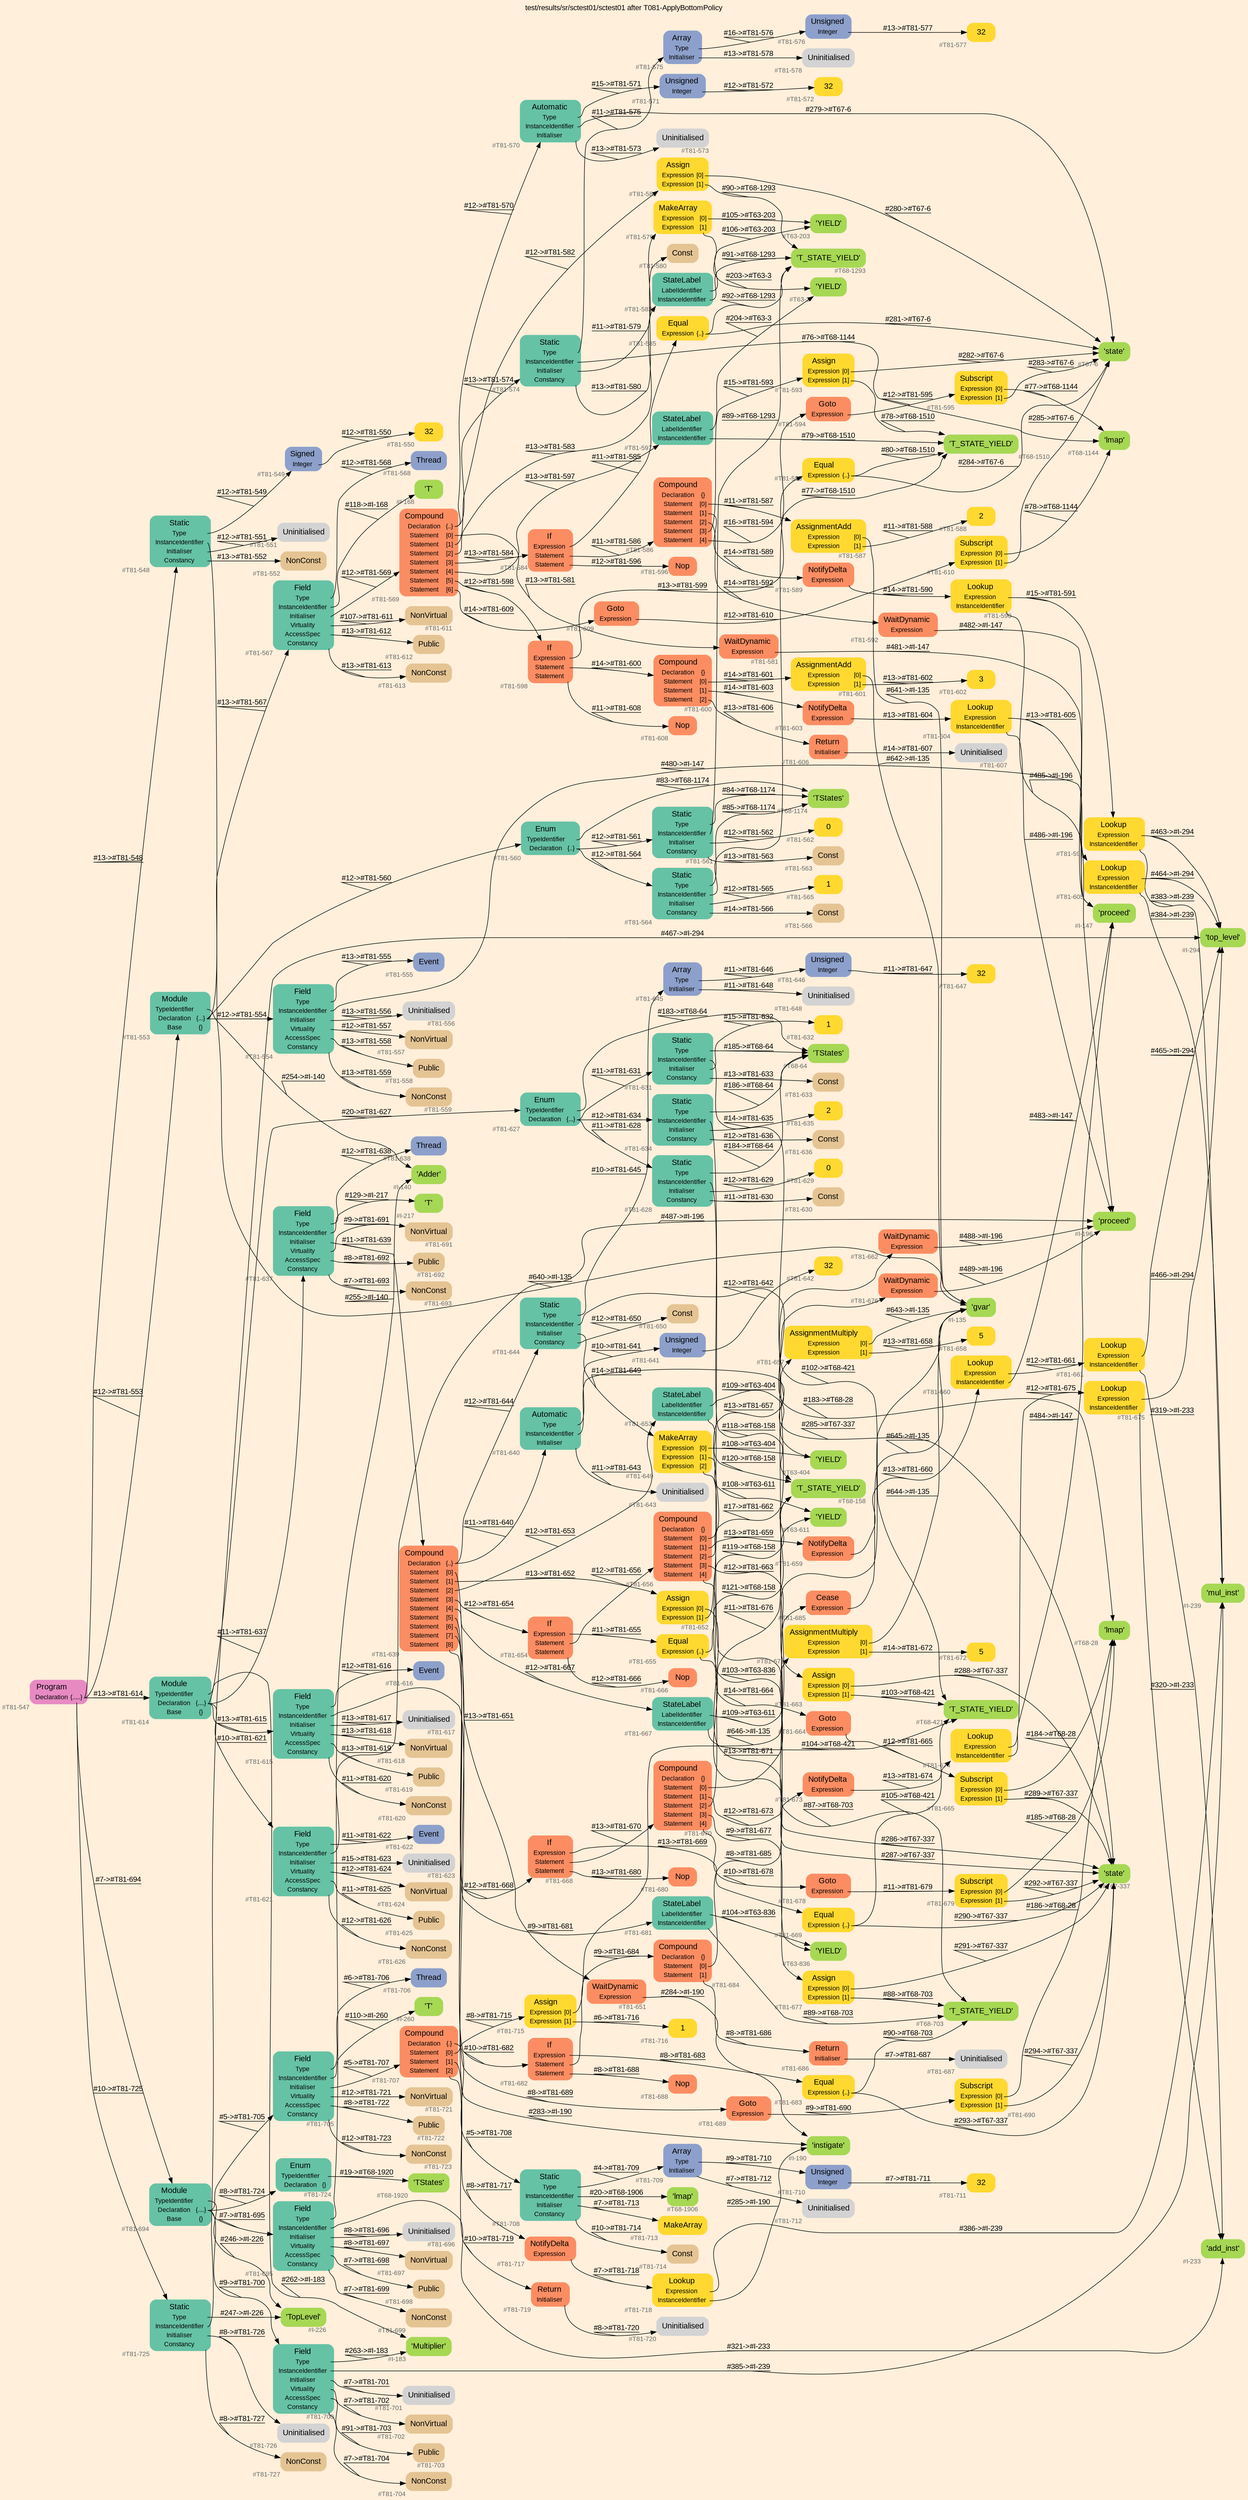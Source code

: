 digraph "test/results/sr/sctest01/sctest01 after T081-ApplyBottomPolicy" {
label = "test/results/sr/sctest01/sctest01 after T081-ApplyBottomPolicy"
labelloc = t
graph [
    rankdir = "LR"
    ranksep = 0.3
    bgcolor = antiquewhite1
    color = black
    fontcolor = black
    fontname = "Arial"
];
node [
    fontname = "Arial"
];
edge [
    fontname = "Arial"
];

// -------------------- node figure --------------------
// -------- block #T81-547 ----------
"#T81-547" [
    fillcolor = "/set28/4"
    xlabel = "#T81-547"
    fontsize = "12"
    fontcolor = grey40
    shape = "plaintext"
    label = <<TABLE BORDER="0" CELLBORDER="0" CELLSPACING="0">
     <TR><TD><FONT COLOR="black" POINT-SIZE="15">Program</FONT></TD></TR>
     <TR><TD><FONT COLOR="black" POINT-SIZE="12">Declaration</FONT></TD><TD PORT="port0"><FONT COLOR="black" POINT-SIZE="12">{.....}</FONT></TD></TR>
    </TABLE>>
    style = "rounded,filled"
];

// -------- block #T81-548 ----------
"#T81-548" [
    fillcolor = "/set28/1"
    xlabel = "#T81-548"
    fontsize = "12"
    fontcolor = grey40
    shape = "plaintext"
    label = <<TABLE BORDER="0" CELLBORDER="0" CELLSPACING="0">
     <TR><TD><FONT COLOR="black" POINT-SIZE="15">Static</FONT></TD></TR>
     <TR><TD><FONT COLOR="black" POINT-SIZE="12">Type</FONT></TD><TD PORT="port0"></TD></TR>
     <TR><TD><FONT COLOR="black" POINT-SIZE="12">InstanceIdentifier</FONT></TD><TD PORT="port1"></TD></TR>
     <TR><TD><FONT COLOR="black" POINT-SIZE="12">Initialiser</FONT></TD><TD PORT="port2"></TD></TR>
     <TR><TD><FONT COLOR="black" POINT-SIZE="12">Constancy</FONT></TD><TD PORT="port3"></TD></TR>
    </TABLE>>
    style = "rounded,filled"
];

// -------- block #T81-549 ----------
"#T81-549" [
    fillcolor = "/set28/3"
    xlabel = "#T81-549"
    fontsize = "12"
    fontcolor = grey40
    shape = "plaintext"
    label = <<TABLE BORDER="0" CELLBORDER="0" CELLSPACING="0">
     <TR><TD><FONT COLOR="black" POINT-SIZE="15">Signed</FONT></TD></TR>
     <TR><TD><FONT COLOR="black" POINT-SIZE="12">Integer</FONT></TD><TD PORT="port0"></TD></TR>
    </TABLE>>
    style = "rounded,filled"
];

// -------- block #T81-550 ----------
"#T81-550" [
    fillcolor = "/set28/6"
    xlabel = "#T81-550"
    fontsize = "12"
    fontcolor = grey40
    shape = "plaintext"
    label = <<TABLE BORDER="0" CELLBORDER="0" CELLSPACING="0">
     <TR><TD><FONT COLOR="black" POINT-SIZE="15">32</FONT></TD></TR>
    </TABLE>>
    style = "rounded,filled"
];

// -------- block #I-135 ----------
"#I-135" [
    fillcolor = "/set28/5"
    xlabel = "#I-135"
    fontsize = "12"
    fontcolor = grey40
    shape = "plaintext"
    label = <<TABLE BORDER="0" CELLBORDER="0" CELLSPACING="0">
     <TR><TD><FONT COLOR="black" POINT-SIZE="15">'gvar'</FONT></TD></TR>
    </TABLE>>
    style = "rounded,filled"
];

// -------- block #T81-551 ----------
"#T81-551" [
    xlabel = "#T81-551"
    fontsize = "12"
    fontcolor = grey40
    shape = "plaintext"
    label = <<TABLE BORDER="0" CELLBORDER="0" CELLSPACING="0">
     <TR><TD><FONT COLOR="black" POINT-SIZE="15">Uninitialised</FONT></TD></TR>
    </TABLE>>
    style = "rounded,filled"
];

// -------- block #T81-552 ----------
"#T81-552" [
    fillcolor = "/set28/7"
    xlabel = "#T81-552"
    fontsize = "12"
    fontcolor = grey40
    shape = "plaintext"
    label = <<TABLE BORDER="0" CELLBORDER="0" CELLSPACING="0">
     <TR><TD><FONT COLOR="black" POINT-SIZE="15">NonConst</FONT></TD></TR>
    </TABLE>>
    style = "rounded,filled"
];

// -------- block #T81-553 ----------
"#T81-553" [
    fillcolor = "/set28/1"
    xlabel = "#T81-553"
    fontsize = "12"
    fontcolor = grey40
    shape = "plaintext"
    label = <<TABLE BORDER="0" CELLBORDER="0" CELLSPACING="0">
     <TR><TD><FONT COLOR="black" POINT-SIZE="15">Module</FONT></TD></TR>
     <TR><TD><FONT COLOR="black" POINT-SIZE="12">TypeIdentifier</FONT></TD><TD PORT="port0"></TD></TR>
     <TR><TD><FONT COLOR="black" POINT-SIZE="12">Declaration</FONT></TD><TD PORT="port1"><FONT COLOR="black" POINT-SIZE="12">{...}</FONT></TD></TR>
     <TR><TD><FONT COLOR="black" POINT-SIZE="12">Base</FONT></TD><TD PORT="port2"><FONT COLOR="black" POINT-SIZE="12">{}</FONT></TD></TR>
    </TABLE>>
    style = "rounded,filled"
];

// -------- block #I-140 ----------
"#I-140" [
    fillcolor = "/set28/5"
    xlabel = "#I-140"
    fontsize = "12"
    fontcolor = grey40
    shape = "plaintext"
    label = <<TABLE BORDER="0" CELLBORDER="0" CELLSPACING="0">
     <TR><TD><FONT COLOR="black" POINT-SIZE="15">'Adder'</FONT></TD></TR>
    </TABLE>>
    style = "rounded,filled"
];

// -------- block #T81-554 ----------
"#T81-554" [
    fillcolor = "/set28/1"
    xlabel = "#T81-554"
    fontsize = "12"
    fontcolor = grey40
    shape = "plaintext"
    label = <<TABLE BORDER="0" CELLBORDER="0" CELLSPACING="0">
     <TR><TD><FONT COLOR="black" POINT-SIZE="15">Field</FONT></TD></TR>
     <TR><TD><FONT COLOR="black" POINT-SIZE="12">Type</FONT></TD><TD PORT="port0"></TD></TR>
     <TR><TD><FONT COLOR="black" POINT-SIZE="12">InstanceIdentifier</FONT></TD><TD PORT="port1"></TD></TR>
     <TR><TD><FONT COLOR="black" POINT-SIZE="12">Initialiser</FONT></TD><TD PORT="port2"></TD></TR>
     <TR><TD><FONT COLOR="black" POINT-SIZE="12">Virtuality</FONT></TD><TD PORT="port3"></TD></TR>
     <TR><TD><FONT COLOR="black" POINT-SIZE="12">AccessSpec</FONT></TD><TD PORT="port4"></TD></TR>
     <TR><TD><FONT COLOR="black" POINT-SIZE="12">Constancy</FONT></TD><TD PORT="port5"></TD></TR>
    </TABLE>>
    style = "rounded,filled"
];

// -------- block #T81-555 ----------
"#T81-555" [
    fillcolor = "/set28/3"
    xlabel = "#T81-555"
    fontsize = "12"
    fontcolor = grey40
    shape = "plaintext"
    label = <<TABLE BORDER="0" CELLBORDER="0" CELLSPACING="0">
     <TR><TD><FONT COLOR="black" POINT-SIZE="15">Event</FONT></TD></TR>
    </TABLE>>
    style = "rounded,filled"
];

// -------- block #I-147 ----------
"#I-147" [
    fillcolor = "/set28/5"
    xlabel = "#I-147"
    fontsize = "12"
    fontcolor = grey40
    shape = "plaintext"
    label = <<TABLE BORDER="0" CELLBORDER="0" CELLSPACING="0">
     <TR><TD><FONT COLOR="black" POINT-SIZE="15">'proceed'</FONT></TD></TR>
    </TABLE>>
    style = "rounded,filled"
];

// -------- block #T81-556 ----------
"#T81-556" [
    xlabel = "#T81-556"
    fontsize = "12"
    fontcolor = grey40
    shape = "plaintext"
    label = <<TABLE BORDER="0" CELLBORDER="0" CELLSPACING="0">
     <TR><TD><FONT COLOR="black" POINT-SIZE="15">Uninitialised</FONT></TD></TR>
    </TABLE>>
    style = "rounded,filled"
];

// -------- block #T81-557 ----------
"#T81-557" [
    fillcolor = "/set28/7"
    xlabel = "#T81-557"
    fontsize = "12"
    fontcolor = grey40
    shape = "plaintext"
    label = <<TABLE BORDER="0" CELLBORDER="0" CELLSPACING="0">
     <TR><TD><FONT COLOR="black" POINT-SIZE="15">NonVirtual</FONT></TD></TR>
    </TABLE>>
    style = "rounded,filled"
];

// -------- block #T81-558 ----------
"#T81-558" [
    fillcolor = "/set28/7"
    xlabel = "#T81-558"
    fontsize = "12"
    fontcolor = grey40
    shape = "plaintext"
    label = <<TABLE BORDER="0" CELLBORDER="0" CELLSPACING="0">
     <TR><TD><FONT COLOR="black" POINT-SIZE="15">Public</FONT></TD></TR>
    </TABLE>>
    style = "rounded,filled"
];

// -------- block #T81-559 ----------
"#T81-559" [
    fillcolor = "/set28/7"
    xlabel = "#T81-559"
    fontsize = "12"
    fontcolor = grey40
    shape = "plaintext"
    label = <<TABLE BORDER="0" CELLBORDER="0" CELLSPACING="0">
     <TR><TD><FONT COLOR="black" POINT-SIZE="15">NonConst</FONT></TD></TR>
    </TABLE>>
    style = "rounded,filled"
];

// -------- block #T81-560 ----------
"#T81-560" [
    fillcolor = "/set28/1"
    xlabel = "#T81-560"
    fontsize = "12"
    fontcolor = grey40
    shape = "plaintext"
    label = <<TABLE BORDER="0" CELLBORDER="0" CELLSPACING="0">
     <TR><TD><FONT COLOR="black" POINT-SIZE="15">Enum</FONT></TD></TR>
     <TR><TD><FONT COLOR="black" POINT-SIZE="12">TypeIdentifier</FONT></TD><TD PORT="port0"></TD></TR>
     <TR><TD><FONT COLOR="black" POINT-SIZE="12">Declaration</FONT></TD><TD PORT="port1"><FONT COLOR="black" POINT-SIZE="12">{..}</FONT></TD></TR>
    </TABLE>>
    style = "rounded,filled"
];

// -------- block #T68-1174 ----------
"#T68-1174" [
    fillcolor = "/set28/5"
    xlabel = "#T68-1174"
    fontsize = "12"
    fontcolor = grey40
    shape = "plaintext"
    label = <<TABLE BORDER="0" CELLBORDER="0" CELLSPACING="0">
     <TR><TD><FONT COLOR="black" POINT-SIZE="15">'TStates'</FONT></TD></TR>
    </TABLE>>
    style = "rounded,filled"
];

// -------- block #T81-561 ----------
"#T81-561" [
    fillcolor = "/set28/1"
    xlabel = "#T81-561"
    fontsize = "12"
    fontcolor = grey40
    shape = "plaintext"
    label = <<TABLE BORDER="0" CELLBORDER="0" CELLSPACING="0">
     <TR><TD><FONT COLOR="black" POINT-SIZE="15">Static</FONT></TD></TR>
     <TR><TD><FONT COLOR="black" POINT-SIZE="12">Type</FONT></TD><TD PORT="port0"></TD></TR>
     <TR><TD><FONT COLOR="black" POINT-SIZE="12">InstanceIdentifier</FONT></TD><TD PORT="port1"></TD></TR>
     <TR><TD><FONT COLOR="black" POINT-SIZE="12">Initialiser</FONT></TD><TD PORT="port2"></TD></TR>
     <TR><TD><FONT COLOR="black" POINT-SIZE="12">Constancy</FONT></TD><TD PORT="port3"></TD></TR>
    </TABLE>>
    style = "rounded,filled"
];

// -------- block #T68-1293 ----------
"#T68-1293" [
    fillcolor = "/set28/5"
    xlabel = "#T68-1293"
    fontsize = "12"
    fontcolor = grey40
    shape = "plaintext"
    label = <<TABLE BORDER="0" CELLBORDER="0" CELLSPACING="0">
     <TR><TD><FONT COLOR="black" POINT-SIZE="15">'T_STATE_YIELD'</FONT></TD></TR>
    </TABLE>>
    style = "rounded,filled"
];

// -------- block #T81-562 ----------
"#T81-562" [
    fillcolor = "/set28/6"
    xlabel = "#T81-562"
    fontsize = "12"
    fontcolor = grey40
    shape = "plaintext"
    label = <<TABLE BORDER="0" CELLBORDER="0" CELLSPACING="0">
     <TR><TD><FONT COLOR="black" POINT-SIZE="15">0</FONT></TD></TR>
    </TABLE>>
    style = "rounded,filled"
];

// -------- block #T81-563 ----------
"#T81-563" [
    fillcolor = "/set28/7"
    xlabel = "#T81-563"
    fontsize = "12"
    fontcolor = grey40
    shape = "plaintext"
    label = <<TABLE BORDER="0" CELLBORDER="0" CELLSPACING="0">
     <TR><TD><FONT COLOR="black" POINT-SIZE="15">Const</FONT></TD></TR>
    </TABLE>>
    style = "rounded,filled"
];

// -------- block #T81-564 ----------
"#T81-564" [
    fillcolor = "/set28/1"
    xlabel = "#T81-564"
    fontsize = "12"
    fontcolor = grey40
    shape = "plaintext"
    label = <<TABLE BORDER="0" CELLBORDER="0" CELLSPACING="0">
     <TR><TD><FONT COLOR="black" POINT-SIZE="15">Static</FONT></TD></TR>
     <TR><TD><FONT COLOR="black" POINT-SIZE="12">Type</FONT></TD><TD PORT="port0"></TD></TR>
     <TR><TD><FONT COLOR="black" POINT-SIZE="12">InstanceIdentifier</FONT></TD><TD PORT="port1"></TD></TR>
     <TR><TD><FONT COLOR="black" POINT-SIZE="12">Initialiser</FONT></TD><TD PORT="port2"></TD></TR>
     <TR><TD><FONT COLOR="black" POINT-SIZE="12">Constancy</FONT></TD><TD PORT="port3"></TD></TR>
    </TABLE>>
    style = "rounded,filled"
];

// -------- block #T68-1510 ----------
"#T68-1510" [
    fillcolor = "/set28/5"
    xlabel = "#T68-1510"
    fontsize = "12"
    fontcolor = grey40
    shape = "plaintext"
    label = <<TABLE BORDER="0" CELLBORDER="0" CELLSPACING="0">
     <TR><TD><FONT COLOR="black" POINT-SIZE="15">'T_STATE_YIELD'</FONT></TD></TR>
    </TABLE>>
    style = "rounded,filled"
];

// -------- block #T81-565 ----------
"#T81-565" [
    fillcolor = "/set28/6"
    xlabel = "#T81-565"
    fontsize = "12"
    fontcolor = grey40
    shape = "plaintext"
    label = <<TABLE BORDER="0" CELLBORDER="0" CELLSPACING="0">
     <TR><TD><FONT COLOR="black" POINT-SIZE="15">1</FONT></TD></TR>
    </TABLE>>
    style = "rounded,filled"
];

// -------- block #T81-566 ----------
"#T81-566" [
    fillcolor = "/set28/7"
    xlabel = "#T81-566"
    fontsize = "12"
    fontcolor = grey40
    shape = "plaintext"
    label = <<TABLE BORDER="0" CELLBORDER="0" CELLSPACING="0">
     <TR><TD><FONT COLOR="black" POINT-SIZE="15">Const</FONT></TD></TR>
    </TABLE>>
    style = "rounded,filled"
];

// -------- block #T81-567 ----------
"#T81-567" [
    fillcolor = "/set28/1"
    xlabel = "#T81-567"
    fontsize = "12"
    fontcolor = grey40
    shape = "plaintext"
    label = <<TABLE BORDER="0" CELLBORDER="0" CELLSPACING="0">
     <TR><TD><FONT COLOR="black" POINT-SIZE="15">Field</FONT></TD></TR>
     <TR><TD><FONT COLOR="black" POINT-SIZE="12">Type</FONT></TD><TD PORT="port0"></TD></TR>
     <TR><TD><FONT COLOR="black" POINT-SIZE="12">InstanceIdentifier</FONT></TD><TD PORT="port1"></TD></TR>
     <TR><TD><FONT COLOR="black" POINT-SIZE="12">Initialiser</FONT></TD><TD PORT="port2"></TD></TR>
     <TR><TD><FONT COLOR="black" POINT-SIZE="12">Virtuality</FONT></TD><TD PORT="port3"></TD></TR>
     <TR><TD><FONT COLOR="black" POINT-SIZE="12">AccessSpec</FONT></TD><TD PORT="port4"></TD></TR>
     <TR><TD><FONT COLOR="black" POINT-SIZE="12">Constancy</FONT></TD><TD PORT="port5"></TD></TR>
    </TABLE>>
    style = "rounded,filled"
];

// -------- block #T81-568 ----------
"#T81-568" [
    fillcolor = "/set28/3"
    xlabel = "#T81-568"
    fontsize = "12"
    fontcolor = grey40
    shape = "plaintext"
    label = <<TABLE BORDER="0" CELLBORDER="0" CELLSPACING="0">
     <TR><TD><FONT COLOR="black" POINT-SIZE="15">Thread</FONT></TD></TR>
    </TABLE>>
    style = "rounded,filled"
];

// -------- block #I-168 ----------
"#I-168" [
    fillcolor = "/set28/5"
    xlabel = "#I-168"
    fontsize = "12"
    fontcolor = grey40
    shape = "plaintext"
    label = <<TABLE BORDER="0" CELLBORDER="0" CELLSPACING="0">
     <TR><TD><FONT COLOR="black" POINT-SIZE="15">'T'</FONT></TD></TR>
    </TABLE>>
    style = "rounded,filled"
];

// -------- block #T81-569 ----------
"#T81-569" [
    fillcolor = "/set28/2"
    xlabel = "#T81-569"
    fontsize = "12"
    fontcolor = grey40
    shape = "plaintext"
    label = <<TABLE BORDER="0" CELLBORDER="0" CELLSPACING="0">
     <TR><TD><FONT COLOR="black" POINT-SIZE="15">Compound</FONT></TD></TR>
     <TR><TD><FONT COLOR="black" POINT-SIZE="12">Declaration</FONT></TD><TD PORT="port0"><FONT COLOR="black" POINT-SIZE="12">{..}</FONT></TD></TR>
     <TR><TD><FONT COLOR="black" POINT-SIZE="12">Statement</FONT></TD><TD PORT="port1"><FONT COLOR="black" POINT-SIZE="12">[0]</FONT></TD></TR>
     <TR><TD><FONT COLOR="black" POINT-SIZE="12">Statement</FONT></TD><TD PORT="port2"><FONT COLOR="black" POINT-SIZE="12">[1]</FONT></TD></TR>
     <TR><TD><FONT COLOR="black" POINT-SIZE="12">Statement</FONT></TD><TD PORT="port3"><FONT COLOR="black" POINT-SIZE="12">[2]</FONT></TD></TR>
     <TR><TD><FONT COLOR="black" POINT-SIZE="12">Statement</FONT></TD><TD PORT="port4"><FONT COLOR="black" POINT-SIZE="12">[3]</FONT></TD></TR>
     <TR><TD><FONT COLOR="black" POINT-SIZE="12">Statement</FONT></TD><TD PORT="port5"><FONT COLOR="black" POINT-SIZE="12">[4]</FONT></TD></TR>
     <TR><TD><FONT COLOR="black" POINT-SIZE="12">Statement</FONT></TD><TD PORT="port6"><FONT COLOR="black" POINT-SIZE="12">[5]</FONT></TD></TR>
     <TR><TD><FONT COLOR="black" POINT-SIZE="12">Statement</FONT></TD><TD PORT="port7"><FONT COLOR="black" POINT-SIZE="12">[6]</FONT></TD></TR>
    </TABLE>>
    style = "rounded,filled"
];

// -------- block #T81-570 ----------
"#T81-570" [
    fillcolor = "/set28/1"
    xlabel = "#T81-570"
    fontsize = "12"
    fontcolor = grey40
    shape = "plaintext"
    label = <<TABLE BORDER="0" CELLBORDER="0" CELLSPACING="0">
     <TR><TD><FONT COLOR="black" POINT-SIZE="15">Automatic</FONT></TD></TR>
     <TR><TD><FONT COLOR="black" POINT-SIZE="12">Type</FONT></TD><TD PORT="port0"></TD></TR>
     <TR><TD><FONT COLOR="black" POINT-SIZE="12">InstanceIdentifier</FONT></TD><TD PORT="port1"></TD></TR>
     <TR><TD><FONT COLOR="black" POINT-SIZE="12">Initialiser</FONT></TD><TD PORT="port2"></TD></TR>
    </TABLE>>
    style = "rounded,filled"
];

// -------- block #T81-571 ----------
"#T81-571" [
    fillcolor = "/set28/3"
    xlabel = "#T81-571"
    fontsize = "12"
    fontcolor = grey40
    shape = "plaintext"
    label = <<TABLE BORDER="0" CELLBORDER="0" CELLSPACING="0">
     <TR><TD><FONT COLOR="black" POINT-SIZE="15">Unsigned</FONT></TD></TR>
     <TR><TD><FONT COLOR="black" POINT-SIZE="12">Integer</FONT></TD><TD PORT="port0"></TD></TR>
    </TABLE>>
    style = "rounded,filled"
];

// -------- block #T81-572 ----------
"#T81-572" [
    fillcolor = "/set28/6"
    xlabel = "#T81-572"
    fontsize = "12"
    fontcolor = grey40
    shape = "plaintext"
    label = <<TABLE BORDER="0" CELLBORDER="0" CELLSPACING="0">
     <TR><TD><FONT COLOR="black" POINT-SIZE="15">32</FONT></TD></TR>
    </TABLE>>
    style = "rounded,filled"
];

// -------- block #T67-6 ----------
"#T67-6" [
    fillcolor = "/set28/5"
    xlabel = "#T67-6"
    fontsize = "12"
    fontcolor = grey40
    shape = "plaintext"
    label = <<TABLE BORDER="0" CELLBORDER="0" CELLSPACING="0">
     <TR><TD><FONT COLOR="black" POINT-SIZE="15">'state'</FONT></TD></TR>
    </TABLE>>
    style = "rounded,filled"
];

// -------- block #T81-573 ----------
"#T81-573" [
    xlabel = "#T81-573"
    fontsize = "12"
    fontcolor = grey40
    shape = "plaintext"
    label = <<TABLE BORDER="0" CELLBORDER="0" CELLSPACING="0">
     <TR><TD><FONT COLOR="black" POINT-SIZE="15">Uninitialised</FONT></TD></TR>
    </TABLE>>
    style = "rounded,filled"
];

// -------- block #T81-574 ----------
"#T81-574" [
    fillcolor = "/set28/1"
    xlabel = "#T81-574"
    fontsize = "12"
    fontcolor = grey40
    shape = "plaintext"
    label = <<TABLE BORDER="0" CELLBORDER="0" CELLSPACING="0">
     <TR><TD><FONT COLOR="black" POINT-SIZE="15">Static</FONT></TD></TR>
     <TR><TD><FONT COLOR="black" POINT-SIZE="12">Type</FONT></TD><TD PORT="port0"></TD></TR>
     <TR><TD><FONT COLOR="black" POINT-SIZE="12">InstanceIdentifier</FONT></TD><TD PORT="port1"></TD></TR>
     <TR><TD><FONT COLOR="black" POINT-SIZE="12">Initialiser</FONT></TD><TD PORT="port2"></TD></TR>
     <TR><TD><FONT COLOR="black" POINT-SIZE="12">Constancy</FONT></TD><TD PORT="port3"></TD></TR>
    </TABLE>>
    style = "rounded,filled"
];

// -------- block #T81-575 ----------
"#T81-575" [
    fillcolor = "/set28/3"
    xlabel = "#T81-575"
    fontsize = "12"
    fontcolor = grey40
    shape = "plaintext"
    label = <<TABLE BORDER="0" CELLBORDER="0" CELLSPACING="0">
     <TR><TD><FONT COLOR="black" POINT-SIZE="15">Array</FONT></TD></TR>
     <TR><TD><FONT COLOR="black" POINT-SIZE="12">Type</FONT></TD><TD PORT="port0"></TD></TR>
     <TR><TD><FONT COLOR="black" POINT-SIZE="12">Initialiser</FONT></TD><TD PORT="port1"></TD></TR>
    </TABLE>>
    style = "rounded,filled"
];

// -------- block #T81-576 ----------
"#T81-576" [
    fillcolor = "/set28/3"
    xlabel = "#T81-576"
    fontsize = "12"
    fontcolor = grey40
    shape = "plaintext"
    label = <<TABLE BORDER="0" CELLBORDER="0" CELLSPACING="0">
     <TR><TD><FONT COLOR="black" POINT-SIZE="15">Unsigned</FONT></TD></TR>
     <TR><TD><FONT COLOR="black" POINT-SIZE="12">Integer</FONT></TD><TD PORT="port0"></TD></TR>
    </TABLE>>
    style = "rounded,filled"
];

// -------- block #T81-577 ----------
"#T81-577" [
    fillcolor = "/set28/6"
    xlabel = "#T81-577"
    fontsize = "12"
    fontcolor = grey40
    shape = "plaintext"
    label = <<TABLE BORDER="0" CELLBORDER="0" CELLSPACING="0">
     <TR><TD><FONT COLOR="black" POINT-SIZE="15">32</FONT></TD></TR>
    </TABLE>>
    style = "rounded,filled"
];

// -------- block #T81-578 ----------
"#T81-578" [
    xlabel = "#T81-578"
    fontsize = "12"
    fontcolor = grey40
    shape = "plaintext"
    label = <<TABLE BORDER="0" CELLBORDER="0" CELLSPACING="0">
     <TR><TD><FONT COLOR="black" POINT-SIZE="15">Uninitialised</FONT></TD></TR>
    </TABLE>>
    style = "rounded,filled"
];

// -------- block #T68-1144 ----------
"#T68-1144" [
    fillcolor = "/set28/5"
    xlabel = "#T68-1144"
    fontsize = "12"
    fontcolor = grey40
    shape = "plaintext"
    label = <<TABLE BORDER="0" CELLBORDER="0" CELLSPACING="0">
     <TR><TD><FONT COLOR="black" POINT-SIZE="15">'lmap'</FONT></TD></TR>
    </TABLE>>
    style = "rounded,filled"
];

// -------- block #T81-579 ----------
"#T81-579" [
    fillcolor = "/set28/6"
    xlabel = "#T81-579"
    fontsize = "12"
    fontcolor = grey40
    shape = "plaintext"
    label = <<TABLE BORDER="0" CELLBORDER="0" CELLSPACING="0">
     <TR><TD><FONT COLOR="black" POINT-SIZE="15">MakeArray</FONT></TD></TR>
     <TR><TD><FONT COLOR="black" POINT-SIZE="12">Expression</FONT></TD><TD PORT="port0"><FONT COLOR="black" POINT-SIZE="12">[0]</FONT></TD></TR>
     <TR><TD><FONT COLOR="black" POINT-SIZE="12">Expression</FONT></TD><TD PORT="port1"><FONT COLOR="black" POINT-SIZE="12">[1]</FONT></TD></TR>
    </TABLE>>
    style = "rounded,filled"
];

// -------- block #T63-203 ----------
"#T63-203" [
    fillcolor = "/set28/5"
    xlabel = "#T63-203"
    fontsize = "12"
    fontcolor = grey40
    shape = "plaintext"
    label = <<TABLE BORDER="0" CELLBORDER="0" CELLSPACING="0">
     <TR><TD><FONT COLOR="black" POINT-SIZE="15">'YIELD'</FONT></TD></TR>
    </TABLE>>
    style = "rounded,filled"
];

// -------- block #T63-3 ----------
"#T63-3" [
    fillcolor = "/set28/5"
    xlabel = "#T63-3"
    fontsize = "12"
    fontcolor = grey40
    shape = "plaintext"
    label = <<TABLE BORDER="0" CELLBORDER="0" CELLSPACING="0">
     <TR><TD><FONT COLOR="black" POINT-SIZE="15">'YIELD'</FONT></TD></TR>
    </TABLE>>
    style = "rounded,filled"
];

// -------- block #T81-580 ----------
"#T81-580" [
    fillcolor = "/set28/7"
    xlabel = "#T81-580"
    fontsize = "12"
    fontcolor = grey40
    shape = "plaintext"
    label = <<TABLE BORDER="0" CELLBORDER="0" CELLSPACING="0">
     <TR><TD><FONT COLOR="black" POINT-SIZE="15">Const</FONT></TD></TR>
    </TABLE>>
    style = "rounded,filled"
];

// -------- block #T81-581 ----------
"#T81-581" [
    fillcolor = "/set28/2"
    xlabel = "#T81-581"
    fontsize = "12"
    fontcolor = grey40
    shape = "plaintext"
    label = <<TABLE BORDER="0" CELLBORDER="0" CELLSPACING="0">
     <TR><TD><FONT COLOR="black" POINT-SIZE="15">WaitDynamic</FONT></TD></TR>
     <TR><TD><FONT COLOR="black" POINT-SIZE="12">Expression</FONT></TD><TD PORT="port0"></TD></TR>
    </TABLE>>
    style = "rounded,filled"
];

// -------- block #T81-582 ----------
"#T81-582" [
    fillcolor = "/set28/6"
    xlabel = "#T81-582"
    fontsize = "12"
    fontcolor = grey40
    shape = "plaintext"
    label = <<TABLE BORDER="0" CELLBORDER="0" CELLSPACING="0">
     <TR><TD><FONT COLOR="black" POINT-SIZE="15">Assign</FONT></TD></TR>
     <TR><TD><FONT COLOR="black" POINT-SIZE="12">Expression</FONT></TD><TD PORT="port0"><FONT COLOR="black" POINT-SIZE="12">[0]</FONT></TD></TR>
     <TR><TD><FONT COLOR="black" POINT-SIZE="12">Expression</FONT></TD><TD PORT="port1"><FONT COLOR="black" POINT-SIZE="12">[1]</FONT></TD></TR>
    </TABLE>>
    style = "rounded,filled"
];

// -------- block #T81-583 ----------
"#T81-583" [
    fillcolor = "/set28/1"
    xlabel = "#T81-583"
    fontsize = "12"
    fontcolor = grey40
    shape = "plaintext"
    label = <<TABLE BORDER="0" CELLBORDER="0" CELLSPACING="0">
     <TR><TD><FONT COLOR="black" POINT-SIZE="15">StateLabel</FONT></TD></TR>
     <TR><TD><FONT COLOR="black" POINT-SIZE="12">LabelIdentifier</FONT></TD><TD PORT="port0"></TD></TR>
     <TR><TD><FONT COLOR="black" POINT-SIZE="12">InstanceIdentifier</FONT></TD><TD PORT="port1"></TD></TR>
    </TABLE>>
    style = "rounded,filled"
];

// -------- block #T81-584 ----------
"#T81-584" [
    fillcolor = "/set28/2"
    xlabel = "#T81-584"
    fontsize = "12"
    fontcolor = grey40
    shape = "plaintext"
    label = <<TABLE BORDER="0" CELLBORDER="0" CELLSPACING="0">
     <TR><TD><FONT COLOR="black" POINT-SIZE="15">If</FONT></TD></TR>
     <TR><TD><FONT COLOR="black" POINT-SIZE="12">Expression</FONT></TD><TD PORT="port0"></TD></TR>
     <TR><TD><FONT COLOR="black" POINT-SIZE="12">Statement</FONT></TD><TD PORT="port1"></TD></TR>
     <TR><TD><FONT COLOR="black" POINT-SIZE="12">Statement</FONT></TD><TD PORT="port2"></TD></TR>
    </TABLE>>
    style = "rounded,filled"
];

// -------- block #T81-585 ----------
"#T81-585" [
    fillcolor = "/set28/6"
    xlabel = "#T81-585"
    fontsize = "12"
    fontcolor = grey40
    shape = "plaintext"
    label = <<TABLE BORDER="0" CELLBORDER="0" CELLSPACING="0">
     <TR><TD><FONT COLOR="black" POINT-SIZE="15">Equal</FONT></TD></TR>
     <TR><TD><FONT COLOR="black" POINT-SIZE="12">Expression</FONT></TD><TD PORT="port0"><FONT COLOR="black" POINT-SIZE="12">{..}</FONT></TD></TR>
    </TABLE>>
    style = "rounded,filled"
];

// -------- block #T81-586 ----------
"#T81-586" [
    fillcolor = "/set28/2"
    xlabel = "#T81-586"
    fontsize = "12"
    fontcolor = grey40
    shape = "plaintext"
    label = <<TABLE BORDER="0" CELLBORDER="0" CELLSPACING="0">
     <TR><TD><FONT COLOR="black" POINT-SIZE="15">Compound</FONT></TD></TR>
     <TR><TD><FONT COLOR="black" POINT-SIZE="12">Declaration</FONT></TD><TD PORT="port0"><FONT COLOR="black" POINT-SIZE="12">{}</FONT></TD></TR>
     <TR><TD><FONT COLOR="black" POINT-SIZE="12">Statement</FONT></TD><TD PORT="port1"><FONT COLOR="black" POINT-SIZE="12">[0]</FONT></TD></TR>
     <TR><TD><FONT COLOR="black" POINT-SIZE="12">Statement</FONT></TD><TD PORT="port2"><FONT COLOR="black" POINT-SIZE="12">[1]</FONT></TD></TR>
     <TR><TD><FONT COLOR="black" POINT-SIZE="12">Statement</FONT></TD><TD PORT="port3"><FONT COLOR="black" POINT-SIZE="12">[2]</FONT></TD></TR>
     <TR><TD><FONT COLOR="black" POINT-SIZE="12">Statement</FONT></TD><TD PORT="port4"><FONT COLOR="black" POINT-SIZE="12">[3]</FONT></TD></TR>
     <TR><TD><FONT COLOR="black" POINT-SIZE="12">Statement</FONT></TD><TD PORT="port5"><FONT COLOR="black" POINT-SIZE="12">[4]</FONT></TD></TR>
    </TABLE>>
    style = "rounded,filled"
];

// -------- block #T81-587 ----------
"#T81-587" [
    fillcolor = "/set28/6"
    xlabel = "#T81-587"
    fontsize = "12"
    fontcolor = grey40
    shape = "plaintext"
    label = <<TABLE BORDER="0" CELLBORDER="0" CELLSPACING="0">
     <TR><TD><FONT COLOR="black" POINT-SIZE="15">AssignmentAdd</FONT></TD></TR>
     <TR><TD><FONT COLOR="black" POINT-SIZE="12">Expression</FONT></TD><TD PORT="port0"><FONT COLOR="black" POINT-SIZE="12">[0]</FONT></TD></TR>
     <TR><TD><FONT COLOR="black" POINT-SIZE="12">Expression</FONT></TD><TD PORT="port1"><FONT COLOR="black" POINT-SIZE="12">[1]</FONT></TD></TR>
    </TABLE>>
    style = "rounded,filled"
];

// -------- block #T81-588 ----------
"#T81-588" [
    fillcolor = "/set28/6"
    xlabel = "#T81-588"
    fontsize = "12"
    fontcolor = grey40
    shape = "plaintext"
    label = <<TABLE BORDER="0" CELLBORDER="0" CELLSPACING="0">
     <TR><TD><FONT COLOR="black" POINT-SIZE="15">2</FONT></TD></TR>
    </TABLE>>
    style = "rounded,filled"
];

// -------- block #T81-589 ----------
"#T81-589" [
    fillcolor = "/set28/2"
    xlabel = "#T81-589"
    fontsize = "12"
    fontcolor = grey40
    shape = "plaintext"
    label = <<TABLE BORDER="0" CELLBORDER="0" CELLSPACING="0">
     <TR><TD><FONT COLOR="black" POINT-SIZE="15">NotifyDelta</FONT></TD></TR>
     <TR><TD><FONT COLOR="black" POINT-SIZE="12">Expression</FONT></TD><TD PORT="port0"></TD></TR>
    </TABLE>>
    style = "rounded,filled"
];

// -------- block #T81-590 ----------
"#T81-590" [
    fillcolor = "/set28/6"
    xlabel = "#T81-590"
    fontsize = "12"
    fontcolor = grey40
    shape = "plaintext"
    label = <<TABLE BORDER="0" CELLBORDER="0" CELLSPACING="0">
     <TR><TD><FONT COLOR="black" POINT-SIZE="15">Lookup</FONT></TD></TR>
     <TR><TD><FONT COLOR="black" POINT-SIZE="12">Expression</FONT></TD><TD PORT="port0"></TD></TR>
     <TR><TD><FONT COLOR="black" POINT-SIZE="12">InstanceIdentifier</FONT></TD><TD PORT="port1"></TD></TR>
    </TABLE>>
    style = "rounded,filled"
];

// -------- block #T81-591 ----------
"#T81-591" [
    fillcolor = "/set28/6"
    xlabel = "#T81-591"
    fontsize = "12"
    fontcolor = grey40
    shape = "plaintext"
    label = <<TABLE BORDER="0" CELLBORDER="0" CELLSPACING="0">
     <TR><TD><FONT COLOR="black" POINT-SIZE="15">Lookup</FONT></TD></TR>
     <TR><TD><FONT COLOR="black" POINT-SIZE="12">Expression</FONT></TD><TD PORT="port0"></TD></TR>
     <TR><TD><FONT COLOR="black" POINT-SIZE="12">InstanceIdentifier</FONT></TD><TD PORT="port1"></TD></TR>
    </TABLE>>
    style = "rounded,filled"
];

// -------- block #I-294 ----------
"#I-294" [
    fillcolor = "/set28/5"
    xlabel = "#I-294"
    fontsize = "12"
    fontcolor = grey40
    shape = "plaintext"
    label = <<TABLE BORDER="0" CELLBORDER="0" CELLSPACING="0">
     <TR><TD><FONT COLOR="black" POINT-SIZE="15">'top_level'</FONT></TD></TR>
    </TABLE>>
    style = "rounded,filled"
];

// -------- block #I-239 ----------
"#I-239" [
    fillcolor = "/set28/5"
    xlabel = "#I-239"
    fontsize = "12"
    fontcolor = grey40
    shape = "plaintext"
    label = <<TABLE BORDER="0" CELLBORDER="0" CELLSPACING="0">
     <TR><TD><FONT COLOR="black" POINT-SIZE="15">'mul_inst'</FONT></TD></TR>
    </TABLE>>
    style = "rounded,filled"
];

// -------- block #I-196 ----------
"#I-196" [
    fillcolor = "/set28/5"
    xlabel = "#I-196"
    fontsize = "12"
    fontcolor = grey40
    shape = "plaintext"
    label = <<TABLE BORDER="0" CELLBORDER="0" CELLSPACING="0">
     <TR><TD><FONT COLOR="black" POINT-SIZE="15">'proceed'</FONT></TD></TR>
    </TABLE>>
    style = "rounded,filled"
];

// -------- block #T81-592 ----------
"#T81-592" [
    fillcolor = "/set28/2"
    xlabel = "#T81-592"
    fontsize = "12"
    fontcolor = grey40
    shape = "plaintext"
    label = <<TABLE BORDER="0" CELLBORDER="0" CELLSPACING="0">
     <TR><TD><FONT COLOR="black" POINT-SIZE="15">WaitDynamic</FONT></TD></TR>
     <TR><TD><FONT COLOR="black" POINT-SIZE="12">Expression</FONT></TD><TD PORT="port0"></TD></TR>
    </TABLE>>
    style = "rounded,filled"
];

// -------- block #T81-593 ----------
"#T81-593" [
    fillcolor = "/set28/6"
    xlabel = "#T81-593"
    fontsize = "12"
    fontcolor = grey40
    shape = "plaintext"
    label = <<TABLE BORDER="0" CELLBORDER="0" CELLSPACING="0">
     <TR><TD><FONT COLOR="black" POINT-SIZE="15">Assign</FONT></TD></TR>
     <TR><TD><FONT COLOR="black" POINT-SIZE="12">Expression</FONT></TD><TD PORT="port0"><FONT COLOR="black" POINT-SIZE="12">[0]</FONT></TD></TR>
     <TR><TD><FONT COLOR="black" POINT-SIZE="12">Expression</FONT></TD><TD PORT="port1"><FONT COLOR="black" POINT-SIZE="12">[1]</FONT></TD></TR>
    </TABLE>>
    style = "rounded,filled"
];

// -------- block #T81-594 ----------
"#T81-594" [
    fillcolor = "/set28/2"
    xlabel = "#T81-594"
    fontsize = "12"
    fontcolor = grey40
    shape = "plaintext"
    label = <<TABLE BORDER="0" CELLBORDER="0" CELLSPACING="0">
     <TR><TD><FONT COLOR="black" POINT-SIZE="15">Goto</FONT></TD></TR>
     <TR><TD><FONT COLOR="black" POINT-SIZE="12">Expression</FONT></TD><TD PORT="port0"></TD></TR>
    </TABLE>>
    style = "rounded,filled"
];

// -------- block #T81-595 ----------
"#T81-595" [
    fillcolor = "/set28/6"
    xlabel = "#T81-595"
    fontsize = "12"
    fontcolor = grey40
    shape = "plaintext"
    label = <<TABLE BORDER="0" CELLBORDER="0" CELLSPACING="0">
     <TR><TD><FONT COLOR="black" POINT-SIZE="15">Subscript</FONT></TD></TR>
     <TR><TD><FONT COLOR="black" POINT-SIZE="12">Expression</FONT></TD><TD PORT="port0"><FONT COLOR="black" POINT-SIZE="12">[0]</FONT></TD></TR>
     <TR><TD><FONT COLOR="black" POINT-SIZE="12">Expression</FONT></TD><TD PORT="port1"><FONT COLOR="black" POINT-SIZE="12">[1]</FONT></TD></TR>
    </TABLE>>
    style = "rounded,filled"
];

// -------- block #T81-596 ----------
"#T81-596" [
    fillcolor = "/set28/2"
    xlabel = "#T81-596"
    fontsize = "12"
    fontcolor = grey40
    shape = "plaintext"
    label = <<TABLE BORDER="0" CELLBORDER="0" CELLSPACING="0">
     <TR><TD><FONT COLOR="black" POINT-SIZE="15">Nop</FONT></TD></TR>
    </TABLE>>
    style = "rounded,filled"
];

// -------- block #T81-597 ----------
"#T81-597" [
    fillcolor = "/set28/1"
    xlabel = "#T81-597"
    fontsize = "12"
    fontcolor = grey40
    shape = "plaintext"
    label = <<TABLE BORDER="0" CELLBORDER="0" CELLSPACING="0">
     <TR><TD><FONT COLOR="black" POINT-SIZE="15">StateLabel</FONT></TD></TR>
     <TR><TD><FONT COLOR="black" POINT-SIZE="12">LabelIdentifier</FONT></TD><TD PORT="port0"></TD></TR>
     <TR><TD><FONT COLOR="black" POINT-SIZE="12">InstanceIdentifier</FONT></TD><TD PORT="port1"></TD></TR>
    </TABLE>>
    style = "rounded,filled"
];

// -------- block #T81-598 ----------
"#T81-598" [
    fillcolor = "/set28/2"
    xlabel = "#T81-598"
    fontsize = "12"
    fontcolor = grey40
    shape = "plaintext"
    label = <<TABLE BORDER="0" CELLBORDER="0" CELLSPACING="0">
     <TR><TD><FONT COLOR="black" POINT-SIZE="15">If</FONT></TD></TR>
     <TR><TD><FONT COLOR="black" POINT-SIZE="12">Expression</FONT></TD><TD PORT="port0"></TD></TR>
     <TR><TD><FONT COLOR="black" POINT-SIZE="12">Statement</FONT></TD><TD PORT="port1"></TD></TR>
     <TR><TD><FONT COLOR="black" POINT-SIZE="12">Statement</FONT></TD><TD PORT="port2"></TD></TR>
    </TABLE>>
    style = "rounded,filled"
];

// -------- block #T81-599 ----------
"#T81-599" [
    fillcolor = "/set28/6"
    xlabel = "#T81-599"
    fontsize = "12"
    fontcolor = grey40
    shape = "plaintext"
    label = <<TABLE BORDER="0" CELLBORDER="0" CELLSPACING="0">
     <TR><TD><FONT COLOR="black" POINT-SIZE="15">Equal</FONT></TD></TR>
     <TR><TD><FONT COLOR="black" POINT-SIZE="12">Expression</FONT></TD><TD PORT="port0"><FONT COLOR="black" POINT-SIZE="12">{..}</FONT></TD></TR>
    </TABLE>>
    style = "rounded,filled"
];

// -------- block #T81-600 ----------
"#T81-600" [
    fillcolor = "/set28/2"
    xlabel = "#T81-600"
    fontsize = "12"
    fontcolor = grey40
    shape = "plaintext"
    label = <<TABLE BORDER="0" CELLBORDER="0" CELLSPACING="0">
     <TR><TD><FONT COLOR="black" POINT-SIZE="15">Compound</FONT></TD></TR>
     <TR><TD><FONT COLOR="black" POINT-SIZE="12">Declaration</FONT></TD><TD PORT="port0"><FONT COLOR="black" POINT-SIZE="12">{}</FONT></TD></TR>
     <TR><TD><FONT COLOR="black" POINT-SIZE="12">Statement</FONT></TD><TD PORT="port1"><FONT COLOR="black" POINT-SIZE="12">[0]</FONT></TD></TR>
     <TR><TD><FONT COLOR="black" POINT-SIZE="12">Statement</FONT></TD><TD PORT="port2"><FONT COLOR="black" POINT-SIZE="12">[1]</FONT></TD></TR>
     <TR><TD><FONT COLOR="black" POINT-SIZE="12">Statement</FONT></TD><TD PORT="port3"><FONT COLOR="black" POINT-SIZE="12">[2]</FONT></TD></TR>
    </TABLE>>
    style = "rounded,filled"
];

// -------- block #T81-601 ----------
"#T81-601" [
    fillcolor = "/set28/6"
    xlabel = "#T81-601"
    fontsize = "12"
    fontcolor = grey40
    shape = "plaintext"
    label = <<TABLE BORDER="0" CELLBORDER="0" CELLSPACING="0">
     <TR><TD><FONT COLOR="black" POINT-SIZE="15">AssignmentAdd</FONT></TD></TR>
     <TR><TD><FONT COLOR="black" POINT-SIZE="12">Expression</FONT></TD><TD PORT="port0"><FONT COLOR="black" POINT-SIZE="12">[0]</FONT></TD></TR>
     <TR><TD><FONT COLOR="black" POINT-SIZE="12">Expression</FONT></TD><TD PORT="port1"><FONT COLOR="black" POINT-SIZE="12">[1]</FONT></TD></TR>
    </TABLE>>
    style = "rounded,filled"
];

// -------- block #T81-602 ----------
"#T81-602" [
    fillcolor = "/set28/6"
    xlabel = "#T81-602"
    fontsize = "12"
    fontcolor = grey40
    shape = "plaintext"
    label = <<TABLE BORDER="0" CELLBORDER="0" CELLSPACING="0">
     <TR><TD><FONT COLOR="black" POINT-SIZE="15">3</FONT></TD></TR>
    </TABLE>>
    style = "rounded,filled"
];

// -------- block #T81-603 ----------
"#T81-603" [
    fillcolor = "/set28/2"
    xlabel = "#T81-603"
    fontsize = "12"
    fontcolor = grey40
    shape = "plaintext"
    label = <<TABLE BORDER="0" CELLBORDER="0" CELLSPACING="0">
     <TR><TD><FONT COLOR="black" POINT-SIZE="15">NotifyDelta</FONT></TD></TR>
     <TR><TD><FONT COLOR="black" POINT-SIZE="12">Expression</FONT></TD><TD PORT="port0"></TD></TR>
    </TABLE>>
    style = "rounded,filled"
];

// -------- block #T81-604 ----------
"#T81-604" [
    fillcolor = "/set28/6"
    xlabel = "#T81-604"
    fontsize = "12"
    fontcolor = grey40
    shape = "plaintext"
    label = <<TABLE BORDER="0" CELLBORDER="0" CELLSPACING="0">
     <TR><TD><FONT COLOR="black" POINT-SIZE="15">Lookup</FONT></TD></TR>
     <TR><TD><FONT COLOR="black" POINT-SIZE="12">Expression</FONT></TD><TD PORT="port0"></TD></TR>
     <TR><TD><FONT COLOR="black" POINT-SIZE="12">InstanceIdentifier</FONT></TD><TD PORT="port1"></TD></TR>
    </TABLE>>
    style = "rounded,filled"
];

// -------- block #T81-605 ----------
"#T81-605" [
    fillcolor = "/set28/6"
    xlabel = "#T81-605"
    fontsize = "12"
    fontcolor = grey40
    shape = "plaintext"
    label = <<TABLE BORDER="0" CELLBORDER="0" CELLSPACING="0">
     <TR><TD><FONT COLOR="black" POINT-SIZE="15">Lookup</FONT></TD></TR>
     <TR><TD><FONT COLOR="black" POINT-SIZE="12">Expression</FONT></TD><TD PORT="port0"></TD></TR>
     <TR><TD><FONT COLOR="black" POINT-SIZE="12">InstanceIdentifier</FONT></TD><TD PORT="port1"></TD></TR>
    </TABLE>>
    style = "rounded,filled"
];

// -------- block #T81-606 ----------
"#T81-606" [
    fillcolor = "/set28/2"
    xlabel = "#T81-606"
    fontsize = "12"
    fontcolor = grey40
    shape = "plaintext"
    label = <<TABLE BORDER="0" CELLBORDER="0" CELLSPACING="0">
     <TR><TD><FONT COLOR="black" POINT-SIZE="15">Return</FONT></TD></TR>
     <TR><TD><FONT COLOR="black" POINT-SIZE="12">Initialiser</FONT></TD><TD PORT="port0"></TD></TR>
    </TABLE>>
    style = "rounded,filled"
];

// -------- block #T81-607 ----------
"#T81-607" [
    xlabel = "#T81-607"
    fontsize = "12"
    fontcolor = grey40
    shape = "plaintext"
    label = <<TABLE BORDER="0" CELLBORDER="0" CELLSPACING="0">
     <TR><TD><FONT COLOR="black" POINT-SIZE="15">Uninitialised</FONT></TD></TR>
    </TABLE>>
    style = "rounded,filled"
];

// -------- block #T81-608 ----------
"#T81-608" [
    fillcolor = "/set28/2"
    xlabel = "#T81-608"
    fontsize = "12"
    fontcolor = grey40
    shape = "plaintext"
    label = <<TABLE BORDER="0" CELLBORDER="0" CELLSPACING="0">
     <TR><TD><FONT COLOR="black" POINT-SIZE="15">Nop</FONT></TD></TR>
    </TABLE>>
    style = "rounded,filled"
];

// -------- block #T81-609 ----------
"#T81-609" [
    fillcolor = "/set28/2"
    xlabel = "#T81-609"
    fontsize = "12"
    fontcolor = grey40
    shape = "plaintext"
    label = <<TABLE BORDER="0" CELLBORDER="0" CELLSPACING="0">
     <TR><TD><FONT COLOR="black" POINT-SIZE="15">Goto</FONT></TD></TR>
     <TR><TD><FONT COLOR="black" POINT-SIZE="12">Expression</FONT></TD><TD PORT="port0"></TD></TR>
    </TABLE>>
    style = "rounded,filled"
];

// -------- block #T81-610 ----------
"#T81-610" [
    fillcolor = "/set28/6"
    xlabel = "#T81-610"
    fontsize = "12"
    fontcolor = grey40
    shape = "plaintext"
    label = <<TABLE BORDER="0" CELLBORDER="0" CELLSPACING="0">
     <TR><TD><FONT COLOR="black" POINT-SIZE="15">Subscript</FONT></TD></TR>
     <TR><TD><FONT COLOR="black" POINT-SIZE="12">Expression</FONT></TD><TD PORT="port0"><FONT COLOR="black" POINT-SIZE="12">[0]</FONT></TD></TR>
     <TR><TD><FONT COLOR="black" POINT-SIZE="12">Expression</FONT></TD><TD PORT="port1"><FONT COLOR="black" POINT-SIZE="12">[1]</FONT></TD></TR>
    </TABLE>>
    style = "rounded,filled"
];

// -------- block #T81-611 ----------
"#T81-611" [
    fillcolor = "/set28/7"
    xlabel = "#T81-611"
    fontsize = "12"
    fontcolor = grey40
    shape = "plaintext"
    label = <<TABLE BORDER="0" CELLBORDER="0" CELLSPACING="0">
     <TR><TD><FONT COLOR="black" POINT-SIZE="15">NonVirtual</FONT></TD></TR>
    </TABLE>>
    style = "rounded,filled"
];

// -------- block #T81-612 ----------
"#T81-612" [
    fillcolor = "/set28/7"
    xlabel = "#T81-612"
    fontsize = "12"
    fontcolor = grey40
    shape = "plaintext"
    label = <<TABLE BORDER="0" CELLBORDER="0" CELLSPACING="0">
     <TR><TD><FONT COLOR="black" POINT-SIZE="15">Public</FONT></TD></TR>
    </TABLE>>
    style = "rounded,filled"
];

// -------- block #T81-613 ----------
"#T81-613" [
    fillcolor = "/set28/7"
    xlabel = "#T81-613"
    fontsize = "12"
    fontcolor = grey40
    shape = "plaintext"
    label = <<TABLE BORDER="0" CELLBORDER="0" CELLSPACING="0">
     <TR><TD><FONT COLOR="black" POINT-SIZE="15">NonConst</FONT></TD></TR>
    </TABLE>>
    style = "rounded,filled"
];

// -------- block #T81-614 ----------
"#T81-614" [
    fillcolor = "/set28/1"
    xlabel = "#T81-614"
    fontsize = "12"
    fontcolor = grey40
    shape = "plaintext"
    label = <<TABLE BORDER="0" CELLBORDER="0" CELLSPACING="0">
     <TR><TD><FONT COLOR="black" POINT-SIZE="15">Module</FONT></TD></TR>
     <TR><TD><FONT COLOR="black" POINT-SIZE="12">TypeIdentifier</FONT></TD><TD PORT="port0"></TD></TR>
     <TR><TD><FONT COLOR="black" POINT-SIZE="12">Declaration</FONT></TD><TD PORT="port1"><FONT COLOR="black" POINT-SIZE="12">{....}</FONT></TD></TR>
     <TR><TD><FONT COLOR="black" POINT-SIZE="12">Base</FONT></TD><TD PORT="port2"><FONT COLOR="black" POINT-SIZE="12">{}</FONT></TD></TR>
    </TABLE>>
    style = "rounded,filled"
];

// -------- block #I-183 ----------
"#I-183" [
    fillcolor = "/set28/5"
    xlabel = "#I-183"
    fontsize = "12"
    fontcolor = grey40
    shape = "plaintext"
    label = <<TABLE BORDER="0" CELLBORDER="0" CELLSPACING="0">
     <TR><TD><FONT COLOR="black" POINT-SIZE="15">'Multiplier'</FONT></TD></TR>
    </TABLE>>
    style = "rounded,filled"
];

// -------- block #T81-615 ----------
"#T81-615" [
    fillcolor = "/set28/1"
    xlabel = "#T81-615"
    fontsize = "12"
    fontcolor = grey40
    shape = "plaintext"
    label = <<TABLE BORDER="0" CELLBORDER="0" CELLSPACING="0">
     <TR><TD><FONT COLOR="black" POINT-SIZE="15">Field</FONT></TD></TR>
     <TR><TD><FONT COLOR="black" POINT-SIZE="12">Type</FONT></TD><TD PORT="port0"></TD></TR>
     <TR><TD><FONT COLOR="black" POINT-SIZE="12">InstanceIdentifier</FONT></TD><TD PORT="port1"></TD></TR>
     <TR><TD><FONT COLOR="black" POINT-SIZE="12">Initialiser</FONT></TD><TD PORT="port2"></TD></TR>
     <TR><TD><FONT COLOR="black" POINT-SIZE="12">Virtuality</FONT></TD><TD PORT="port3"></TD></TR>
     <TR><TD><FONT COLOR="black" POINT-SIZE="12">AccessSpec</FONT></TD><TD PORT="port4"></TD></TR>
     <TR><TD><FONT COLOR="black" POINT-SIZE="12">Constancy</FONT></TD><TD PORT="port5"></TD></TR>
    </TABLE>>
    style = "rounded,filled"
];

// -------- block #T81-616 ----------
"#T81-616" [
    fillcolor = "/set28/3"
    xlabel = "#T81-616"
    fontsize = "12"
    fontcolor = grey40
    shape = "plaintext"
    label = <<TABLE BORDER="0" CELLBORDER="0" CELLSPACING="0">
     <TR><TD><FONT COLOR="black" POINT-SIZE="15">Event</FONT></TD></TR>
    </TABLE>>
    style = "rounded,filled"
];

// -------- block #I-190 ----------
"#I-190" [
    fillcolor = "/set28/5"
    xlabel = "#I-190"
    fontsize = "12"
    fontcolor = grey40
    shape = "plaintext"
    label = <<TABLE BORDER="0" CELLBORDER="0" CELLSPACING="0">
     <TR><TD><FONT COLOR="black" POINT-SIZE="15">'instigate'</FONT></TD></TR>
    </TABLE>>
    style = "rounded,filled"
];

// -------- block #T81-617 ----------
"#T81-617" [
    xlabel = "#T81-617"
    fontsize = "12"
    fontcolor = grey40
    shape = "plaintext"
    label = <<TABLE BORDER="0" CELLBORDER="0" CELLSPACING="0">
     <TR><TD><FONT COLOR="black" POINT-SIZE="15">Uninitialised</FONT></TD></TR>
    </TABLE>>
    style = "rounded,filled"
];

// -------- block #T81-618 ----------
"#T81-618" [
    fillcolor = "/set28/7"
    xlabel = "#T81-618"
    fontsize = "12"
    fontcolor = grey40
    shape = "plaintext"
    label = <<TABLE BORDER="0" CELLBORDER="0" CELLSPACING="0">
     <TR><TD><FONT COLOR="black" POINT-SIZE="15">NonVirtual</FONT></TD></TR>
    </TABLE>>
    style = "rounded,filled"
];

// -------- block #T81-619 ----------
"#T81-619" [
    fillcolor = "/set28/7"
    xlabel = "#T81-619"
    fontsize = "12"
    fontcolor = grey40
    shape = "plaintext"
    label = <<TABLE BORDER="0" CELLBORDER="0" CELLSPACING="0">
     <TR><TD><FONT COLOR="black" POINT-SIZE="15">Public</FONT></TD></TR>
    </TABLE>>
    style = "rounded,filled"
];

// -------- block #T81-620 ----------
"#T81-620" [
    fillcolor = "/set28/7"
    xlabel = "#T81-620"
    fontsize = "12"
    fontcolor = grey40
    shape = "plaintext"
    label = <<TABLE BORDER="0" CELLBORDER="0" CELLSPACING="0">
     <TR><TD><FONT COLOR="black" POINT-SIZE="15">NonConst</FONT></TD></TR>
    </TABLE>>
    style = "rounded,filled"
];

// -------- block #T81-621 ----------
"#T81-621" [
    fillcolor = "/set28/1"
    xlabel = "#T81-621"
    fontsize = "12"
    fontcolor = grey40
    shape = "plaintext"
    label = <<TABLE BORDER="0" CELLBORDER="0" CELLSPACING="0">
     <TR><TD><FONT COLOR="black" POINT-SIZE="15">Field</FONT></TD></TR>
     <TR><TD><FONT COLOR="black" POINT-SIZE="12">Type</FONT></TD><TD PORT="port0"></TD></TR>
     <TR><TD><FONT COLOR="black" POINT-SIZE="12">InstanceIdentifier</FONT></TD><TD PORT="port1"></TD></TR>
     <TR><TD><FONT COLOR="black" POINT-SIZE="12">Initialiser</FONT></TD><TD PORT="port2"></TD></TR>
     <TR><TD><FONT COLOR="black" POINT-SIZE="12">Virtuality</FONT></TD><TD PORT="port3"></TD></TR>
     <TR><TD><FONT COLOR="black" POINT-SIZE="12">AccessSpec</FONT></TD><TD PORT="port4"></TD></TR>
     <TR><TD><FONT COLOR="black" POINT-SIZE="12">Constancy</FONT></TD><TD PORT="port5"></TD></TR>
    </TABLE>>
    style = "rounded,filled"
];

// -------- block #T81-622 ----------
"#T81-622" [
    fillcolor = "/set28/3"
    xlabel = "#T81-622"
    fontsize = "12"
    fontcolor = grey40
    shape = "plaintext"
    label = <<TABLE BORDER="0" CELLBORDER="0" CELLSPACING="0">
     <TR><TD><FONT COLOR="black" POINT-SIZE="15">Event</FONT></TD></TR>
    </TABLE>>
    style = "rounded,filled"
];

// -------- block #T81-623 ----------
"#T81-623" [
    xlabel = "#T81-623"
    fontsize = "12"
    fontcolor = grey40
    shape = "plaintext"
    label = <<TABLE BORDER="0" CELLBORDER="0" CELLSPACING="0">
     <TR><TD><FONT COLOR="black" POINT-SIZE="15">Uninitialised</FONT></TD></TR>
    </TABLE>>
    style = "rounded,filled"
];

// -------- block #T81-624 ----------
"#T81-624" [
    fillcolor = "/set28/7"
    xlabel = "#T81-624"
    fontsize = "12"
    fontcolor = grey40
    shape = "plaintext"
    label = <<TABLE BORDER="0" CELLBORDER="0" CELLSPACING="0">
     <TR><TD><FONT COLOR="black" POINT-SIZE="15">NonVirtual</FONT></TD></TR>
    </TABLE>>
    style = "rounded,filled"
];

// -------- block #T81-625 ----------
"#T81-625" [
    fillcolor = "/set28/7"
    xlabel = "#T81-625"
    fontsize = "12"
    fontcolor = grey40
    shape = "plaintext"
    label = <<TABLE BORDER="0" CELLBORDER="0" CELLSPACING="0">
     <TR><TD><FONT COLOR="black" POINT-SIZE="15">Public</FONT></TD></TR>
    </TABLE>>
    style = "rounded,filled"
];

// -------- block #T81-626 ----------
"#T81-626" [
    fillcolor = "/set28/7"
    xlabel = "#T81-626"
    fontsize = "12"
    fontcolor = grey40
    shape = "plaintext"
    label = <<TABLE BORDER="0" CELLBORDER="0" CELLSPACING="0">
     <TR><TD><FONT COLOR="black" POINT-SIZE="15">NonConst</FONT></TD></TR>
    </TABLE>>
    style = "rounded,filled"
];

// -------- block #T81-627 ----------
"#T81-627" [
    fillcolor = "/set28/1"
    xlabel = "#T81-627"
    fontsize = "12"
    fontcolor = grey40
    shape = "plaintext"
    label = <<TABLE BORDER="0" CELLBORDER="0" CELLSPACING="0">
     <TR><TD><FONT COLOR="black" POINT-SIZE="15">Enum</FONT></TD></TR>
     <TR><TD><FONT COLOR="black" POINT-SIZE="12">TypeIdentifier</FONT></TD><TD PORT="port0"></TD></TR>
     <TR><TD><FONT COLOR="black" POINT-SIZE="12">Declaration</FONT></TD><TD PORT="port1"><FONT COLOR="black" POINT-SIZE="12">{...}</FONT></TD></TR>
    </TABLE>>
    style = "rounded,filled"
];

// -------- block #T68-64 ----------
"#T68-64" [
    fillcolor = "/set28/5"
    xlabel = "#T68-64"
    fontsize = "12"
    fontcolor = grey40
    shape = "plaintext"
    label = <<TABLE BORDER="0" CELLBORDER="0" CELLSPACING="0">
     <TR><TD><FONT COLOR="black" POINT-SIZE="15">'TStates'</FONT></TD></TR>
    </TABLE>>
    style = "rounded,filled"
];

// -------- block #T81-628 ----------
"#T81-628" [
    fillcolor = "/set28/1"
    xlabel = "#T81-628"
    fontsize = "12"
    fontcolor = grey40
    shape = "plaintext"
    label = <<TABLE BORDER="0" CELLBORDER="0" CELLSPACING="0">
     <TR><TD><FONT COLOR="black" POINT-SIZE="15">Static</FONT></TD></TR>
     <TR><TD><FONT COLOR="black" POINT-SIZE="12">Type</FONT></TD><TD PORT="port0"></TD></TR>
     <TR><TD><FONT COLOR="black" POINT-SIZE="12">InstanceIdentifier</FONT></TD><TD PORT="port1"></TD></TR>
     <TR><TD><FONT COLOR="black" POINT-SIZE="12">Initialiser</FONT></TD><TD PORT="port2"></TD></TR>
     <TR><TD><FONT COLOR="black" POINT-SIZE="12">Constancy</FONT></TD><TD PORT="port3"></TD></TR>
    </TABLE>>
    style = "rounded,filled"
];

// -------- block #T68-158 ----------
"#T68-158" [
    fillcolor = "/set28/5"
    xlabel = "#T68-158"
    fontsize = "12"
    fontcolor = grey40
    shape = "plaintext"
    label = <<TABLE BORDER="0" CELLBORDER="0" CELLSPACING="0">
     <TR><TD><FONT COLOR="black" POINT-SIZE="15">'T_STATE_YIELD'</FONT></TD></TR>
    </TABLE>>
    style = "rounded,filled"
];

// -------- block #T81-629 ----------
"#T81-629" [
    fillcolor = "/set28/6"
    xlabel = "#T81-629"
    fontsize = "12"
    fontcolor = grey40
    shape = "plaintext"
    label = <<TABLE BORDER="0" CELLBORDER="0" CELLSPACING="0">
     <TR><TD><FONT COLOR="black" POINT-SIZE="15">0</FONT></TD></TR>
    </TABLE>>
    style = "rounded,filled"
];

// -------- block #T81-630 ----------
"#T81-630" [
    fillcolor = "/set28/7"
    xlabel = "#T81-630"
    fontsize = "12"
    fontcolor = grey40
    shape = "plaintext"
    label = <<TABLE BORDER="0" CELLBORDER="0" CELLSPACING="0">
     <TR><TD><FONT COLOR="black" POINT-SIZE="15">Const</FONT></TD></TR>
    </TABLE>>
    style = "rounded,filled"
];

// -------- block #T81-631 ----------
"#T81-631" [
    fillcolor = "/set28/1"
    xlabel = "#T81-631"
    fontsize = "12"
    fontcolor = grey40
    shape = "plaintext"
    label = <<TABLE BORDER="0" CELLBORDER="0" CELLSPACING="0">
     <TR><TD><FONT COLOR="black" POINT-SIZE="15">Static</FONT></TD></TR>
     <TR><TD><FONT COLOR="black" POINT-SIZE="12">Type</FONT></TD><TD PORT="port0"></TD></TR>
     <TR><TD><FONT COLOR="black" POINT-SIZE="12">InstanceIdentifier</FONT></TD><TD PORT="port1"></TD></TR>
     <TR><TD><FONT COLOR="black" POINT-SIZE="12">Initialiser</FONT></TD><TD PORT="port2"></TD></TR>
     <TR><TD><FONT COLOR="black" POINT-SIZE="12">Constancy</FONT></TD><TD PORT="port3"></TD></TR>
    </TABLE>>
    style = "rounded,filled"
];

// -------- block #T68-421 ----------
"#T68-421" [
    fillcolor = "/set28/5"
    xlabel = "#T68-421"
    fontsize = "12"
    fontcolor = grey40
    shape = "plaintext"
    label = <<TABLE BORDER="0" CELLBORDER="0" CELLSPACING="0">
     <TR><TD><FONT COLOR="black" POINT-SIZE="15">'T_STATE_YIELD'</FONT></TD></TR>
    </TABLE>>
    style = "rounded,filled"
];

// -------- block #T81-632 ----------
"#T81-632" [
    fillcolor = "/set28/6"
    xlabel = "#T81-632"
    fontsize = "12"
    fontcolor = grey40
    shape = "plaintext"
    label = <<TABLE BORDER="0" CELLBORDER="0" CELLSPACING="0">
     <TR><TD><FONT COLOR="black" POINT-SIZE="15">1</FONT></TD></TR>
    </TABLE>>
    style = "rounded,filled"
];

// -------- block #T81-633 ----------
"#T81-633" [
    fillcolor = "/set28/7"
    xlabel = "#T81-633"
    fontsize = "12"
    fontcolor = grey40
    shape = "plaintext"
    label = <<TABLE BORDER="0" CELLBORDER="0" CELLSPACING="0">
     <TR><TD><FONT COLOR="black" POINT-SIZE="15">Const</FONT></TD></TR>
    </TABLE>>
    style = "rounded,filled"
];

// -------- block #T81-634 ----------
"#T81-634" [
    fillcolor = "/set28/1"
    xlabel = "#T81-634"
    fontsize = "12"
    fontcolor = grey40
    shape = "plaintext"
    label = <<TABLE BORDER="0" CELLBORDER="0" CELLSPACING="0">
     <TR><TD><FONT COLOR="black" POINT-SIZE="15">Static</FONT></TD></TR>
     <TR><TD><FONT COLOR="black" POINT-SIZE="12">Type</FONT></TD><TD PORT="port0"></TD></TR>
     <TR><TD><FONT COLOR="black" POINT-SIZE="12">InstanceIdentifier</FONT></TD><TD PORT="port1"></TD></TR>
     <TR><TD><FONT COLOR="black" POINT-SIZE="12">Initialiser</FONT></TD><TD PORT="port2"></TD></TR>
     <TR><TD><FONT COLOR="black" POINT-SIZE="12">Constancy</FONT></TD><TD PORT="port3"></TD></TR>
    </TABLE>>
    style = "rounded,filled"
];

// -------- block #T68-703 ----------
"#T68-703" [
    fillcolor = "/set28/5"
    xlabel = "#T68-703"
    fontsize = "12"
    fontcolor = grey40
    shape = "plaintext"
    label = <<TABLE BORDER="0" CELLBORDER="0" CELLSPACING="0">
     <TR><TD><FONT COLOR="black" POINT-SIZE="15">'T_STATE_YIELD'</FONT></TD></TR>
    </TABLE>>
    style = "rounded,filled"
];

// -------- block #T81-635 ----------
"#T81-635" [
    fillcolor = "/set28/6"
    xlabel = "#T81-635"
    fontsize = "12"
    fontcolor = grey40
    shape = "plaintext"
    label = <<TABLE BORDER="0" CELLBORDER="0" CELLSPACING="0">
     <TR><TD><FONT COLOR="black" POINT-SIZE="15">2</FONT></TD></TR>
    </TABLE>>
    style = "rounded,filled"
];

// -------- block #T81-636 ----------
"#T81-636" [
    fillcolor = "/set28/7"
    xlabel = "#T81-636"
    fontsize = "12"
    fontcolor = grey40
    shape = "plaintext"
    label = <<TABLE BORDER="0" CELLBORDER="0" CELLSPACING="0">
     <TR><TD><FONT COLOR="black" POINT-SIZE="15">Const</FONT></TD></TR>
    </TABLE>>
    style = "rounded,filled"
];

// -------- block #T81-637 ----------
"#T81-637" [
    fillcolor = "/set28/1"
    xlabel = "#T81-637"
    fontsize = "12"
    fontcolor = grey40
    shape = "plaintext"
    label = <<TABLE BORDER="0" CELLBORDER="0" CELLSPACING="0">
     <TR><TD><FONT COLOR="black" POINT-SIZE="15">Field</FONT></TD></TR>
     <TR><TD><FONT COLOR="black" POINT-SIZE="12">Type</FONT></TD><TD PORT="port0"></TD></TR>
     <TR><TD><FONT COLOR="black" POINT-SIZE="12">InstanceIdentifier</FONT></TD><TD PORT="port1"></TD></TR>
     <TR><TD><FONT COLOR="black" POINT-SIZE="12">Initialiser</FONT></TD><TD PORT="port2"></TD></TR>
     <TR><TD><FONT COLOR="black" POINT-SIZE="12">Virtuality</FONT></TD><TD PORT="port3"></TD></TR>
     <TR><TD><FONT COLOR="black" POINT-SIZE="12">AccessSpec</FONT></TD><TD PORT="port4"></TD></TR>
     <TR><TD><FONT COLOR="black" POINT-SIZE="12">Constancy</FONT></TD><TD PORT="port5"></TD></TR>
    </TABLE>>
    style = "rounded,filled"
];

// -------- block #T81-638 ----------
"#T81-638" [
    fillcolor = "/set28/3"
    xlabel = "#T81-638"
    fontsize = "12"
    fontcolor = grey40
    shape = "plaintext"
    label = <<TABLE BORDER="0" CELLBORDER="0" CELLSPACING="0">
     <TR><TD><FONT COLOR="black" POINT-SIZE="15">Thread</FONT></TD></TR>
    </TABLE>>
    style = "rounded,filled"
];

// -------- block #I-217 ----------
"#I-217" [
    fillcolor = "/set28/5"
    xlabel = "#I-217"
    fontsize = "12"
    fontcolor = grey40
    shape = "plaintext"
    label = <<TABLE BORDER="0" CELLBORDER="0" CELLSPACING="0">
     <TR><TD><FONT COLOR="black" POINT-SIZE="15">'T'</FONT></TD></TR>
    </TABLE>>
    style = "rounded,filled"
];

// -------- block #T81-639 ----------
"#T81-639" [
    fillcolor = "/set28/2"
    xlabel = "#T81-639"
    fontsize = "12"
    fontcolor = grey40
    shape = "plaintext"
    label = <<TABLE BORDER="0" CELLBORDER="0" CELLSPACING="0">
     <TR><TD><FONT COLOR="black" POINT-SIZE="15">Compound</FONT></TD></TR>
     <TR><TD><FONT COLOR="black" POINT-SIZE="12">Declaration</FONT></TD><TD PORT="port0"><FONT COLOR="black" POINT-SIZE="12">{..}</FONT></TD></TR>
     <TR><TD><FONT COLOR="black" POINT-SIZE="12">Statement</FONT></TD><TD PORT="port1"><FONT COLOR="black" POINT-SIZE="12">[0]</FONT></TD></TR>
     <TR><TD><FONT COLOR="black" POINT-SIZE="12">Statement</FONT></TD><TD PORT="port2"><FONT COLOR="black" POINT-SIZE="12">[1]</FONT></TD></TR>
     <TR><TD><FONT COLOR="black" POINT-SIZE="12">Statement</FONT></TD><TD PORT="port3"><FONT COLOR="black" POINT-SIZE="12">[2]</FONT></TD></TR>
     <TR><TD><FONT COLOR="black" POINT-SIZE="12">Statement</FONT></TD><TD PORT="port4"><FONT COLOR="black" POINT-SIZE="12">[3]</FONT></TD></TR>
     <TR><TD><FONT COLOR="black" POINT-SIZE="12">Statement</FONT></TD><TD PORT="port5"><FONT COLOR="black" POINT-SIZE="12">[4]</FONT></TD></TR>
     <TR><TD><FONT COLOR="black" POINT-SIZE="12">Statement</FONT></TD><TD PORT="port6"><FONT COLOR="black" POINT-SIZE="12">[5]</FONT></TD></TR>
     <TR><TD><FONT COLOR="black" POINT-SIZE="12">Statement</FONT></TD><TD PORT="port7"><FONT COLOR="black" POINT-SIZE="12">[6]</FONT></TD></TR>
     <TR><TD><FONT COLOR="black" POINT-SIZE="12">Statement</FONT></TD><TD PORT="port8"><FONT COLOR="black" POINT-SIZE="12">[7]</FONT></TD></TR>
     <TR><TD><FONT COLOR="black" POINT-SIZE="12">Statement</FONT></TD><TD PORT="port9"><FONT COLOR="black" POINT-SIZE="12">[8]</FONT></TD></TR>
    </TABLE>>
    style = "rounded,filled"
];

// -------- block #T81-640 ----------
"#T81-640" [
    fillcolor = "/set28/1"
    xlabel = "#T81-640"
    fontsize = "12"
    fontcolor = grey40
    shape = "plaintext"
    label = <<TABLE BORDER="0" CELLBORDER="0" CELLSPACING="0">
     <TR><TD><FONT COLOR="black" POINT-SIZE="15">Automatic</FONT></TD></TR>
     <TR><TD><FONT COLOR="black" POINT-SIZE="12">Type</FONT></TD><TD PORT="port0"></TD></TR>
     <TR><TD><FONT COLOR="black" POINT-SIZE="12">InstanceIdentifier</FONT></TD><TD PORT="port1"></TD></TR>
     <TR><TD><FONT COLOR="black" POINT-SIZE="12">Initialiser</FONT></TD><TD PORT="port2"></TD></TR>
    </TABLE>>
    style = "rounded,filled"
];

// -------- block #T81-641 ----------
"#T81-641" [
    fillcolor = "/set28/3"
    xlabel = "#T81-641"
    fontsize = "12"
    fontcolor = grey40
    shape = "plaintext"
    label = <<TABLE BORDER="0" CELLBORDER="0" CELLSPACING="0">
     <TR><TD><FONT COLOR="black" POINT-SIZE="15">Unsigned</FONT></TD></TR>
     <TR><TD><FONT COLOR="black" POINT-SIZE="12">Integer</FONT></TD><TD PORT="port0"></TD></TR>
    </TABLE>>
    style = "rounded,filled"
];

// -------- block #T81-642 ----------
"#T81-642" [
    fillcolor = "/set28/6"
    xlabel = "#T81-642"
    fontsize = "12"
    fontcolor = grey40
    shape = "plaintext"
    label = <<TABLE BORDER="0" CELLBORDER="0" CELLSPACING="0">
     <TR><TD><FONT COLOR="black" POINT-SIZE="15">32</FONT></TD></TR>
    </TABLE>>
    style = "rounded,filled"
];

// -------- block #T67-337 ----------
"#T67-337" [
    fillcolor = "/set28/5"
    xlabel = "#T67-337"
    fontsize = "12"
    fontcolor = grey40
    shape = "plaintext"
    label = <<TABLE BORDER="0" CELLBORDER="0" CELLSPACING="0">
     <TR><TD><FONT COLOR="black" POINT-SIZE="15">'state'</FONT></TD></TR>
    </TABLE>>
    style = "rounded,filled"
];

// -------- block #T81-643 ----------
"#T81-643" [
    xlabel = "#T81-643"
    fontsize = "12"
    fontcolor = grey40
    shape = "plaintext"
    label = <<TABLE BORDER="0" CELLBORDER="0" CELLSPACING="0">
     <TR><TD><FONT COLOR="black" POINT-SIZE="15">Uninitialised</FONT></TD></TR>
    </TABLE>>
    style = "rounded,filled"
];

// -------- block #T81-644 ----------
"#T81-644" [
    fillcolor = "/set28/1"
    xlabel = "#T81-644"
    fontsize = "12"
    fontcolor = grey40
    shape = "plaintext"
    label = <<TABLE BORDER="0" CELLBORDER="0" CELLSPACING="0">
     <TR><TD><FONT COLOR="black" POINT-SIZE="15">Static</FONT></TD></TR>
     <TR><TD><FONT COLOR="black" POINT-SIZE="12">Type</FONT></TD><TD PORT="port0"></TD></TR>
     <TR><TD><FONT COLOR="black" POINT-SIZE="12">InstanceIdentifier</FONT></TD><TD PORT="port1"></TD></TR>
     <TR><TD><FONT COLOR="black" POINT-SIZE="12">Initialiser</FONT></TD><TD PORT="port2"></TD></TR>
     <TR><TD><FONT COLOR="black" POINT-SIZE="12">Constancy</FONT></TD><TD PORT="port3"></TD></TR>
    </TABLE>>
    style = "rounded,filled"
];

// -------- block #T81-645 ----------
"#T81-645" [
    fillcolor = "/set28/3"
    xlabel = "#T81-645"
    fontsize = "12"
    fontcolor = grey40
    shape = "plaintext"
    label = <<TABLE BORDER="0" CELLBORDER="0" CELLSPACING="0">
     <TR><TD><FONT COLOR="black" POINT-SIZE="15">Array</FONT></TD></TR>
     <TR><TD><FONT COLOR="black" POINT-SIZE="12">Type</FONT></TD><TD PORT="port0"></TD></TR>
     <TR><TD><FONT COLOR="black" POINT-SIZE="12">Initialiser</FONT></TD><TD PORT="port1"></TD></TR>
    </TABLE>>
    style = "rounded,filled"
];

// -------- block #T81-646 ----------
"#T81-646" [
    fillcolor = "/set28/3"
    xlabel = "#T81-646"
    fontsize = "12"
    fontcolor = grey40
    shape = "plaintext"
    label = <<TABLE BORDER="0" CELLBORDER="0" CELLSPACING="0">
     <TR><TD><FONT COLOR="black" POINT-SIZE="15">Unsigned</FONT></TD></TR>
     <TR><TD><FONT COLOR="black" POINT-SIZE="12">Integer</FONT></TD><TD PORT="port0"></TD></TR>
    </TABLE>>
    style = "rounded,filled"
];

// -------- block #T81-647 ----------
"#T81-647" [
    fillcolor = "/set28/6"
    xlabel = "#T81-647"
    fontsize = "12"
    fontcolor = grey40
    shape = "plaintext"
    label = <<TABLE BORDER="0" CELLBORDER="0" CELLSPACING="0">
     <TR><TD><FONT COLOR="black" POINT-SIZE="15">32</FONT></TD></TR>
    </TABLE>>
    style = "rounded,filled"
];

// -------- block #T81-648 ----------
"#T81-648" [
    xlabel = "#T81-648"
    fontsize = "12"
    fontcolor = grey40
    shape = "plaintext"
    label = <<TABLE BORDER="0" CELLBORDER="0" CELLSPACING="0">
     <TR><TD><FONT COLOR="black" POINT-SIZE="15">Uninitialised</FONT></TD></TR>
    </TABLE>>
    style = "rounded,filled"
];

// -------- block #T68-28 ----------
"#T68-28" [
    fillcolor = "/set28/5"
    xlabel = "#T68-28"
    fontsize = "12"
    fontcolor = grey40
    shape = "plaintext"
    label = <<TABLE BORDER="0" CELLBORDER="0" CELLSPACING="0">
     <TR><TD><FONT COLOR="black" POINT-SIZE="15">'lmap'</FONT></TD></TR>
    </TABLE>>
    style = "rounded,filled"
];

// -------- block #T81-649 ----------
"#T81-649" [
    fillcolor = "/set28/6"
    xlabel = "#T81-649"
    fontsize = "12"
    fontcolor = grey40
    shape = "plaintext"
    label = <<TABLE BORDER="0" CELLBORDER="0" CELLSPACING="0">
     <TR><TD><FONT COLOR="black" POINT-SIZE="15">MakeArray</FONT></TD></TR>
     <TR><TD><FONT COLOR="black" POINT-SIZE="12">Expression</FONT></TD><TD PORT="port0"><FONT COLOR="black" POINT-SIZE="12">[0]</FONT></TD></TR>
     <TR><TD><FONT COLOR="black" POINT-SIZE="12">Expression</FONT></TD><TD PORT="port1"><FONT COLOR="black" POINT-SIZE="12">[1]</FONT></TD></TR>
     <TR><TD><FONT COLOR="black" POINT-SIZE="12">Expression</FONT></TD><TD PORT="port2"><FONT COLOR="black" POINT-SIZE="12">[2]</FONT></TD></TR>
    </TABLE>>
    style = "rounded,filled"
];

// -------- block #T63-404 ----------
"#T63-404" [
    fillcolor = "/set28/5"
    xlabel = "#T63-404"
    fontsize = "12"
    fontcolor = grey40
    shape = "plaintext"
    label = <<TABLE BORDER="0" CELLBORDER="0" CELLSPACING="0">
     <TR><TD><FONT COLOR="black" POINT-SIZE="15">'YIELD'</FONT></TD></TR>
    </TABLE>>
    style = "rounded,filled"
];

// -------- block #T63-611 ----------
"#T63-611" [
    fillcolor = "/set28/5"
    xlabel = "#T63-611"
    fontsize = "12"
    fontcolor = grey40
    shape = "plaintext"
    label = <<TABLE BORDER="0" CELLBORDER="0" CELLSPACING="0">
     <TR><TD><FONT COLOR="black" POINT-SIZE="15">'YIELD'</FONT></TD></TR>
    </TABLE>>
    style = "rounded,filled"
];

// -------- block #T63-836 ----------
"#T63-836" [
    fillcolor = "/set28/5"
    xlabel = "#T63-836"
    fontsize = "12"
    fontcolor = grey40
    shape = "plaintext"
    label = <<TABLE BORDER="0" CELLBORDER="0" CELLSPACING="0">
     <TR><TD><FONT COLOR="black" POINT-SIZE="15">'YIELD'</FONT></TD></TR>
    </TABLE>>
    style = "rounded,filled"
];

// -------- block #T81-650 ----------
"#T81-650" [
    fillcolor = "/set28/7"
    xlabel = "#T81-650"
    fontsize = "12"
    fontcolor = grey40
    shape = "plaintext"
    label = <<TABLE BORDER="0" CELLBORDER="0" CELLSPACING="0">
     <TR><TD><FONT COLOR="black" POINT-SIZE="15">Const</FONT></TD></TR>
    </TABLE>>
    style = "rounded,filled"
];

// -------- block #T81-651 ----------
"#T81-651" [
    fillcolor = "/set28/2"
    xlabel = "#T81-651"
    fontsize = "12"
    fontcolor = grey40
    shape = "plaintext"
    label = <<TABLE BORDER="0" CELLBORDER="0" CELLSPACING="0">
     <TR><TD><FONT COLOR="black" POINT-SIZE="15">WaitDynamic</FONT></TD></TR>
     <TR><TD><FONT COLOR="black" POINT-SIZE="12">Expression</FONT></TD><TD PORT="port0"></TD></TR>
    </TABLE>>
    style = "rounded,filled"
];

// -------- block #T81-652 ----------
"#T81-652" [
    fillcolor = "/set28/6"
    xlabel = "#T81-652"
    fontsize = "12"
    fontcolor = grey40
    shape = "plaintext"
    label = <<TABLE BORDER="0" CELLBORDER="0" CELLSPACING="0">
     <TR><TD><FONT COLOR="black" POINT-SIZE="15">Assign</FONT></TD></TR>
     <TR><TD><FONT COLOR="black" POINT-SIZE="12">Expression</FONT></TD><TD PORT="port0"><FONT COLOR="black" POINT-SIZE="12">[0]</FONT></TD></TR>
     <TR><TD><FONT COLOR="black" POINT-SIZE="12">Expression</FONT></TD><TD PORT="port1"><FONT COLOR="black" POINT-SIZE="12">[1]</FONT></TD></TR>
    </TABLE>>
    style = "rounded,filled"
];

// -------- block #T81-653 ----------
"#T81-653" [
    fillcolor = "/set28/1"
    xlabel = "#T81-653"
    fontsize = "12"
    fontcolor = grey40
    shape = "plaintext"
    label = <<TABLE BORDER="0" CELLBORDER="0" CELLSPACING="0">
     <TR><TD><FONT COLOR="black" POINT-SIZE="15">StateLabel</FONT></TD></TR>
     <TR><TD><FONT COLOR="black" POINT-SIZE="12">LabelIdentifier</FONT></TD><TD PORT="port0"></TD></TR>
     <TR><TD><FONT COLOR="black" POINT-SIZE="12">InstanceIdentifier</FONT></TD><TD PORT="port1"></TD></TR>
    </TABLE>>
    style = "rounded,filled"
];

// -------- block #T81-654 ----------
"#T81-654" [
    fillcolor = "/set28/2"
    xlabel = "#T81-654"
    fontsize = "12"
    fontcolor = grey40
    shape = "plaintext"
    label = <<TABLE BORDER="0" CELLBORDER="0" CELLSPACING="0">
     <TR><TD><FONT COLOR="black" POINT-SIZE="15">If</FONT></TD></TR>
     <TR><TD><FONT COLOR="black" POINT-SIZE="12">Expression</FONT></TD><TD PORT="port0"></TD></TR>
     <TR><TD><FONT COLOR="black" POINT-SIZE="12">Statement</FONT></TD><TD PORT="port1"></TD></TR>
     <TR><TD><FONT COLOR="black" POINT-SIZE="12">Statement</FONT></TD><TD PORT="port2"></TD></TR>
    </TABLE>>
    style = "rounded,filled"
];

// -------- block #T81-655 ----------
"#T81-655" [
    fillcolor = "/set28/6"
    xlabel = "#T81-655"
    fontsize = "12"
    fontcolor = grey40
    shape = "plaintext"
    label = <<TABLE BORDER="0" CELLBORDER="0" CELLSPACING="0">
     <TR><TD><FONT COLOR="black" POINT-SIZE="15">Equal</FONT></TD></TR>
     <TR><TD><FONT COLOR="black" POINT-SIZE="12">Expression</FONT></TD><TD PORT="port0"><FONT COLOR="black" POINT-SIZE="12">{..}</FONT></TD></TR>
    </TABLE>>
    style = "rounded,filled"
];

// -------- block #T81-656 ----------
"#T81-656" [
    fillcolor = "/set28/2"
    xlabel = "#T81-656"
    fontsize = "12"
    fontcolor = grey40
    shape = "plaintext"
    label = <<TABLE BORDER="0" CELLBORDER="0" CELLSPACING="0">
     <TR><TD><FONT COLOR="black" POINT-SIZE="15">Compound</FONT></TD></TR>
     <TR><TD><FONT COLOR="black" POINT-SIZE="12">Declaration</FONT></TD><TD PORT="port0"><FONT COLOR="black" POINT-SIZE="12">{}</FONT></TD></TR>
     <TR><TD><FONT COLOR="black" POINT-SIZE="12">Statement</FONT></TD><TD PORT="port1"><FONT COLOR="black" POINT-SIZE="12">[0]</FONT></TD></TR>
     <TR><TD><FONT COLOR="black" POINT-SIZE="12">Statement</FONT></TD><TD PORT="port2"><FONT COLOR="black" POINT-SIZE="12">[1]</FONT></TD></TR>
     <TR><TD><FONT COLOR="black" POINT-SIZE="12">Statement</FONT></TD><TD PORT="port3"><FONT COLOR="black" POINT-SIZE="12">[2]</FONT></TD></TR>
     <TR><TD><FONT COLOR="black" POINT-SIZE="12">Statement</FONT></TD><TD PORT="port4"><FONT COLOR="black" POINT-SIZE="12">[3]</FONT></TD></TR>
     <TR><TD><FONT COLOR="black" POINT-SIZE="12">Statement</FONT></TD><TD PORT="port5"><FONT COLOR="black" POINT-SIZE="12">[4]</FONT></TD></TR>
    </TABLE>>
    style = "rounded,filled"
];

// -------- block #T81-657 ----------
"#T81-657" [
    fillcolor = "/set28/6"
    xlabel = "#T81-657"
    fontsize = "12"
    fontcolor = grey40
    shape = "plaintext"
    label = <<TABLE BORDER="0" CELLBORDER="0" CELLSPACING="0">
     <TR><TD><FONT COLOR="black" POINT-SIZE="15">AssignmentMultiply</FONT></TD></TR>
     <TR><TD><FONT COLOR="black" POINT-SIZE="12">Expression</FONT></TD><TD PORT="port0"><FONT COLOR="black" POINT-SIZE="12">[0]</FONT></TD></TR>
     <TR><TD><FONT COLOR="black" POINT-SIZE="12">Expression</FONT></TD><TD PORT="port1"><FONT COLOR="black" POINT-SIZE="12">[1]</FONT></TD></TR>
    </TABLE>>
    style = "rounded,filled"
];

// -------- block #T81-658 ----------
"#T81-658" [
    fillcolor = "/set28/6"
    xlabel = "#T81-658"
    fontsize = "12"
    fontcolor = grey40
    shape = "plaintext"
    label = <<TABLE BORDER="0" CELLBORDER="0" CELLSPACING="0">
     <TR><TD><FONT COLOR="black" POINT-SIZE="15">5</FONT></TD></TR>
    </TABLE>>
    style = "rounded,filled"
];

// -------- block #T81-659 ----------
"#T81-659" [
    fillcolor = "/set28/2"
    xlabel = "#T81-659"
    fontsize = "12"
    fontcolor = grey40
    shape = "plaintext"
    label = <<TABLE BORDER="0" CELLBORDER="0" CELLSPACING="0">
     <TR><TD><FONT COLOR="black" POINT-SIZE="15">NotifyDelta</FONT></TD></TR>
     <TR><TD><FONT COLOR="black" POINT-SIZE="12">Expression</FONT></TD><TD PORT="port0"></TD></TR>
    </TABLE>>
    style = "rounded,filled"
];

// -------- block #T81-660 ----------
"#T81-660" [
    fillcolor = "/set28/6"
    xlabel = "#T81-660"
    fontsize = "12"
    fontcolor = grey40
    shape = "plaintext"
    label = <<TABLE BORDER="0" CELLBORDER="0" CELLSPACING="0">
     <TR><TD><FONT COLOR="black" POINT-SIZE="15">Lookup</FONT></TD></TR>
     <TR><TD><FONT COLOR="black" POINT-SIZE="12">Expression</FONT></TD><TD PORT="port0"></TD></TR>
     <TR><TD><FONT COLOR="black" POINT-SIZE="12">InstanceIdentifier</FONT></TD><TD PORT="port1"></TD></TR>
    </TABLE>>
    style = "rounded,filled"
];

// -------- block #T81-661 ----------
"#T81-661" [
    fillcolor = "/set28/6"
    xlabel = "#T81-661"
    fontsize = "12"
    fontcolor = grey40
    shape = "plaintext"
    label = <<TABLE BORDER="0" CELLBORDER="0" CELLSPACING="0">
     <TR><TD><FONT COLOR="black" POINT-SIZE="15">Lookup</FONT></TD></TR>
     <TR><TD><FONT COLOR="black" POINT-SIZE="12">Expression</FONT></TD><TD PORT="port0"></TD></TR>
     <TR><TD><FONT COLOR="black" POINT-SIZE="12">InstanceIdentifier</FONT></TD><TD PORT="port1"></TD></TR>
    </TABLE>>
    style = "rounded,filled"
];

// -------- block #I-233 ----------
"#I-233" [
    fillcolor = "/set28/5"
    xlabel = "#I-233"
    fontsize = "12"
    fontcolor = grey40
    shape = "plaintext"
    label = <<TABLE BORDER="0" CELLBORDER="0" CELLSPACING="0">
     <TR><TD><FONT COLOR="black" POINT-SIZE="15">'add_inst'</FONT></TD></TR>
    </TABLE>>
    style = "rounded,filled"
];

// -------- block #T81-662 ----------
"#T81-662" [
    fillcolor = "/set28/2"
    xlabel = "#T81-662"
    fontsize = "12"
    fontcolor = grey40
    shape = "plaintext"
    label = <<TABLE BORDER="0" CELLBORDER="0" CELLSPACING="0">
     <TR><TD><FONT COLOR="black" POINT-SIZE="15">WaitDynamic</FONT></TD></TR>
     <TR><TD><FONT COLOR="black" POINT-SIZE="12">Expression</FONT></TD><TD PORT="port0"></TD></TR>
    </TABLE>>
    style = "rounded,filled"
];

// -------- block #T81-663 ----------
"#T81-663" [
    fillcolor = "/set28/6"
    xlabel = "#T81-663"
    fontsize = "12"
    fontcolor = grey40
    shape = "plaintext"
    label = <<TABLE BORDER="0" CELLBORDER="0" CELLSPACING="0">
     <TR><TD><FONT COLOR="black" POINT-SIZE="15">Assign</FONT></TD></TR>
     <TR><TD><FONT COLOR="black" POINT-SIZE="12">Expression</FONT></TD><TD PORT="port0"><FONT COLOR="black" POINT-SIZE="12">[0]</FONT></TD></TR>
     <TR><TD><FONT COLOR="black" POINT-SIZE="12">Expression</FONT></TD><TD PORT="port1"><FONT COLOR="black" POINT-SIZE="12">[1]</FONT></TD></TR>
    </TABLE>>
    style = "rounded,filled"
];

// -------- block #T81-664 ----------
"#T81-664" [
    fillcolor = "/set28/2"
    xlabel = "#T81-664"
    fontsize = "12"
    fontcolor = grey40
    shape = "plaintext"
    label = <<TABLE BORDER="0" CELLBORDER="0" CELLSPACING="0">
     <TR><TD><FONT COLOR="black" POINT-SIZE="15">Goto</FONT></TD></TR>
     <TR><TD><FONT COLOR="black" POINT-SIZE="12">Expression</FONT></TD><TD PORT="port0"></TD></TR>
    </TABLE>>
    style = "rounded,filled"
];

// -------- block #T81-665 ----------
"#T81-665" [
    fillcolor = "/set28/6"
    xlabel = "#T81-665"
    fontsize = "12"
    fontcolor = grey40
    shape = "plaintext"
    label = <<TABLE BORDER="0" CELLBORDER="0" CELLSPACING="0">
     <TR><TD><FONT COLOR="black" POINT-SIZE="15">Subscript</FONT></TD></TR>
     <TR><TD><FONT COLOR="black" POINT-SIZE="12">Expression</FONT></TD><TD PORT="port0"><FONT COLOR="black" POINT-SIZE="12">[0]</FONT></TD></TR>
     <TR><TD><FONT COLOR="black" POINT-SIZE="12">Expression</FONT></TD><TD PORT="port1"><FONT COLOR="black" POINT-SIZE="12">[1]</FONT></TD></TR>
    </TABLE>>
    style = "rounded,filled"
];

// -------- block #T81-666 ----------
"#T81-666" [
    fillcolor = "/set28/2"
    xlabel = "#T81-666"
    fontsize = "12"
    fontcolor = grey40
    shape = "plaintext"
    label = <<TABLE BORDER="0" CELLBORDER="0" CELLSPACING="0">
     <TR><TD><FONT COLOR="black" POINT-SIZE="15">Nop</FONT></TD></TR>
    </TABLE>>
    style = "rounded,filled"
];

// -------- block #T81-667 ----------
"#T81-667" [
    fillcolor = "/set28/1"
    xlabel = "#T81-667"
    fontsize = "12"
    fontcolor = grey40
    shape = "plaintext"
    label = <<TABLE BORDER="0" CELLBORDER="0" CELLSPACING="0">
     <TR><TD><FONT COLOR="black" POINT-SIZE="15">StateLabel</FONT></TD></TR>
     <TR><TD><FONT COLOR="black" POINT-SIZE="12">LabelIdentifier</FONT></TD><TD PORT="port0"></TD></TR>
     <TR><TD><FONT COLOR="black" POINT-SIZE="12">InstanceIdentifier</FONT></TD><TD PORT="port1"></TD></TR>
    </TABLE>>
    style = "rounded,filled"
];

// -------- block #T81-668 ----------
"#T81-668" [
    fillcolor = "/set28/2"
    xlabel = "#T81-668"
    fontsize = "12"
    fontcolor = grey40
    shape = "plaintext"
    label = <<TABLE BORDER="0" CELLBORDER="0" CELLSPACING="0">
     <TR><TD><FONT COLOR="black" POINT-SIZE="15">If</FONT></TD></TR>
     <TR><TD><FONT COLOR="black" POINT-SIZE="12">Expression</FONT></TD><TD PORT="port0"></TD></TR>
     <TR><TD><FONT COLOR="black" POINT-SIZE="12">Statement</FONT></TD><TD PORT="port1"></TD></TR>
     <TR><TD><FONT COLOR="black" POINT-SIZE="12">Statement</FONT></TD><TD PORT="port2"></TD></TR>
    </TABLE>>
    style = "rounded,filled"
];

// -------- block #T81-669 ----------
"#T81-669" [
    fillcolor = "/set28/6"
    xlabel = "#T81-669"
    fontsize = "12"
    fontcolor = grey40
    shape = "plaintext"
    label = <<TABLE BORDER="0" CELLBORDER="0" CELLSPACING="0">
     <TR><TD><FONT COLOR="black" POINT-SIZE="15">Equal</FONT></TD></TR>
     <TR><TD><FONT COLOR="black" POINT-SIZE="12">Expression</FONT></TD><TD PORT="port0"><FONT COLOR="black" POINT-SIZE="12">{..}</FONT></TD></TR>
    </TABLE>>
    style = "rounded,filled"
];

// -------- block #T81-670 ----------
"#T81-670" [
    fillcolor = "/set28/2"
    xlabel = "#T81-670"
    fontsize = "12"
    fontcolor = grey40
    shape = "plaintext"
    label = <<TABLE BORDER="0" CELLBORDER="0" CELLSPACING="0">
     <TR><TD><FONT COLOR="black" POINT-SIZE="15">Compound</FONT></TD></TR>
     <TR><TD><FONT COLOR="black" POINT-SIZE="12">Declaration</FONT></TD><TD PORT="port0"><FONT COLOR="black" POINT-SIZE="12">{}</FONT></TD></TR>
     <TR><TD><FONT COLOR="black" POINT-SIZE="12">Statement</FONT></TD><TD PORT="port1"><FONT COLOR="black" POINT-SIZE="12">[0]</FONT></TD></TR>
     <TR><TD><FONT COLOR="black" POINT-SIZE="12">Statement</FONT></TD><TD PORT="port2"><FONT COLOR="black" POINT-SIZE="12">[1]</FONT></TD></TR>
     <TR><TD><FONT COLOR="black" POINT-SIZE="12">Statement</FONT></TD><TD PORT="port3"><FONT COLOR="black" POINT-SIZE="12">[2]</FONT></TD></TR>
     <TR><TD><FONT COLOR="black" POINT-SIZE="12">Statement</FONT></TD><TD PORT="port4"><FONT COLOR="black" POINT-SIZE="12">[3]</FONT></TD></TR>
     <TR><TD><FONT COLOR="black" POINT-SIZE="12">Statement</FONT></TD><TD PORT="port5"><FONT COLOR="black" POINT-SIZE="12">[4]</FONT></TD></TR>
    </TABLE>>
    style = "rounded,filled"
];

// -------- block #T81-671 ----------
"#T81-671" [
    fillcolor = "/set28/6"
    xlabel = "#T81-671"
    fontsize = "12"
    fontcolor = grey40
    shape = "plaintext"
    label = <<TABLE BORDER="0" CELLBORDER="0" CELLSPACING="0">
     <TR><TD><FONT COLOR="black" POINT-SIZE="15">AssignmentMultiply</FONT></TD></TR>
     <TR><TD><FONT COLOR="black" POINT-SIZE="12">Expression</FONT></TD><TD PORT="port0"><FONT COLOR="black" POINT-SIZE="12">[0]</FONT></TD></TR>
     <TR><TD><FONT COLOR="black" POINT-SIZE="12">Expression</FONT></TD><TD PORT="port1"><FONT COLOR="black" POINT-SIZE="12">[1]</FONT></TD></TR>
    </TABLE>>
    style = "rounded,filled"
];

// -------- block #T81-672 ----------
"#T81-672" [
    fillcolor = "/set28/6"
    xlabel = "#T81-672"
    fontsize = "12"
    fontcolor = grey40
    shape = "plaintext"
    label = <<TABLE BORDER="0" CELLBORDER="0" CELLSPACING="0">
     <TR><TD><FONT COLOR="black" POINT-SIZE="15">5</FONT></TD></TR>
    </TABLE>>
    style = "rounded,filled"
];

// -------- block #T81-673 ----------
"#T81-673" [
    fillcolor = "/set28/2"
    xlabel = "#T81-673"
    fontsize = "12"
    fontcolor = grey40
    shape = "plaintext"
    label = <<TABLE BORDER="0" CELLBORDER="0" CELLSPACING="0">
     <TR><TD><FONT COLOR="black" POINT-SIZE="15">NotifyDelta</FONT></TD></TR>
     <TR><TD><FONT COLOR="black" POINT-SIZE="12">Expression</FONT></TD><TD PORT="port0"></TD></TR>
    </TABLE>>
    style = "rounded,filled"
];

// -------- block #T81-674 ----------
"#T81-674" [
    fillcolor = "/set28/6"
    xlabel = "#T81-674"
    fontsize = "12"
    fontcolor = grey40
    shape = "plaintext"
    label = <<TABLE BORDER="0" CELLBORDER="0" CELLSPACING="0">
     <TR><TD><FONT COLOR="black" POINT-SIZE="15">Lookup</FONT></TD></TR>
     <TR><TD><FONT COLOR="black" POINT-SIZE="12">Expression</FONT></TD><TD PORT="port0"></TD></TR>
     <TR><TD><FONT COLOR="black" POINT-SIZE="12">InstanceIdentifier</FONT></TD><TD PORT="port1"></TD></TR>
    </TABLE>>
    style = "rounded,filled"
];

// -------- block #T81-675 ----------
"#T81-675" [
    fillcolor = "/set28/6"
    xlabel = "#T81-675"
    fontsize = "12"
    fontcolor = grey40
    shape = "plaintext"
    label = <<TABLE BORDER="0" CELLBORDER="0" CELLSPACING="0">
     <TR><TD><FONT COLOR="black" POINT-SIZE="15">Lookup</FONT></TD></TR>
     <TR><TD><FONT COLOR="black" POINT-SIZE="12">Expression</FONT></TD><TD PORT="port0"></TD></TR>
     <TR><TD><FONT COLOR="black" POINT-SIZE="12">InstanceIdentifier</FONT></TD><TD PORT="port1"></TD></TR>
    </TABLE>>
    style = "rounded,filled"
];

// -------- block #T81-676 ----------
"#T81-676" [
    fillcolor = "/set28/2"
    xlabel = "#T81-676"
    fontsize = "12"
    fontcolor = grey40
    shape = "plaintext"
    label = <<TABLE BORDER="0" CELLBORDER="0" CELLSPACING="0">
     <TR><TD><FONT COLOR="black" POINT-SIZE="15">WaitDynamic</FONT></TD></TR>
     <TR><TD><FONT COLOR="black" POINT-SIZE="12">Expression</FONT></TD><TD PORT="port0"></TD></TR>
    </TABLE>>
    style = "rounded,filled"
];

// -------- block #T81-677 ----------
"#T81-677" [
    fillcolor = "/set28/6"
    xlabel = "#T81-677"
    fontsize = "12"
    fontcolor = grey40
    shape = "plaintext"
    label = <<TABLE BORDER="0" CELLBORDER="0" CELLSPACING="0">
     <TR><TD><FONT COLOR="black" POINT-SIZE="15">Assign</FONT></TD></TR>
     <TR><TD><FONT COLOR="black" POINT-SIZE="12">Expression</FONT></TD><TD PORT="port0"><FONT COLOR="black" POINT-SIZE="12">[0]</FONT></TD></TR>
     <TR><TD><FONT COLOR="black" POINT-SIZE="12">Expression</FONT></TD><TD PORT="port1"><FONT COLOR="black" POINT-SIZE="12">[1]</FONT></TD></TR>
    </TABLE>>
    style = "rounded,filled"
];

// -------- block #T81-678 ----------
"#T81-678" [
    fillcolor = "/set28/2"
    xlabel = "#T81-678"
    fontsize = "12"
    fontcolor = grey40
    shape = "plaintext"
    label = <<TABLE BORDER="0" CELLBORDER="0" CELLSPACING="0">
     <TR><TD><FONT COLOR="black" POINT-SIZE="15">Goto</FONT></TD></TR>
     <TR><TD><FONT COLOR="black" POINT-SIZE="12">Expression</FONT></TD><TD PORT="port0"></TD></TR>
    </TABLE>>
    style = "rounded,filled"
];

// -------- block #T81-679 ----------
"#T81-679" [
    fillcolor = "/set28/6"
    xlabel = "#T81-679"
    fontsize = "12"
    fontcolor = grey40
    shape = "plaintext"
    label = <<TABLE BORDER="0" CELLBORDER="0" CELLSPACING="0">
     <TR><TD><FONT COLOR="black" POINT-SIZE="15">Subscript</FONT></TD></TR>
     <TR><TD><FONT COLOR="black" POINT-SIZE="12">Expression</FONT></TD><TD PORT="port0"><FONT COLOR="black" POINT-SIZE="12">[0]</FONT></TD></TR>
     <TR><TD><FONT COLOR="black" POINT-SIZE="12">Expression</FONT></TD><TD PORT="port1"><FONT COLOR="black" POINT-SIZE="12">[1]</FONT></TD></TR>
    </TABLE>>
    style = "rounded,filled"
];

// -------- block #T81-680 ----------
"#T81-680" [
    fillcolor = "/set28/2"
    xlabel = "#T81-680"
    fontsize = "12"
    fontcolor = grey40
    shape = "plaintext"
    label = <<TABLE BORDER="0" CELLBORDER="0" CELLSPACING="0">
     <TR><TD><FONT COLOR="black" POINT-SIZE="15">Nop</FONT></TD></TR>
    </TABLE>>
    style = "rounded,filled"
];

// -------- block #T81-681 ----------
"#T81-681" [
    fillcolor = "/set28/1"
    xlabel = "#T81-681"
    fontsize = "12"
    fontcolor = grey40
    shape = "plaintext"
    label = <<TABLE BORDER="0" CELLBORDER="0" CELLSPACING="0">
     <TR><TD><FONT COLOR="black" POINT-SIZE="15">StateLabel</FONT></TD></TR>
     <TR><TD><FONT COLOR="black" POINT-SIZE="12">LabelIdentifier</FONT></TD><TD PORT="port0"></TD></TR>
     <TR><TD><FONT COLOR="black" POINT-SIZE="12">InstanceIdentifier</FONT></TD><TD PORT="port1"></TD></TR>
    </TABLE>>
    style = "rounded,filled"
];

// -------- block #T81-682 ----------
"#T81-682" [
    fillcolor = "/set28/2"
    xlabel = "#T81-682"
    fontsize = "12"
    fontcolor = grey40
    shape = "plaintext"
    label = <<TABLE BORDER="0" CELLBORDER="0" CELLSPACING="0">
     <TR><TD><FONT COLOR="black" POINT-SIZE="15">If</FONT></TD></TR>
     <TR><TD><FONT COLOR="black" POINT-SIZE="12">Expression</FONT></TD><TD PORT="port0"></TD></TR>
     <TR><TD><FONT COLOR="black" POINT-SIZE="12">Statement</FONT></TD><TD PORT="port1"></TD></TR>
     <TR><TD><FONT COLOR="black" POINT-SIZE="12">Statement</FONT></TD><TD PORT="port2"></TD></TR>
    </TABLE>>
    style = "rounded,filled"
];

// -------- block #T81-683 ----------
"#T81-683" [
    fillcolor = "/set28/6"
    xlabel = "#T81-683"
    fontsize = "12"
    fontcolor = grey40
    shape = "plaintext"
    label = <<TABLE BORDER="0" CELLBORDER="0" CELLSPACING="0">
     <TR><TD><FONT COLOR="black" POINT-SIZE="15">Equal</FONT></TD></TR>
     <TR><TD><FONT COLOR="black" POINT-SIZE="12">Expression</FONT></TD><TD PORT="port0"><FONT COLOR="black" POINT-SIZE="12">{..}</FONT></TD></TR>
    </TABLE>>
    style = "rounded,filled"
];

// -------- block #T81-684 ----------
"#T81-684" [
    fillcolor = "/set28/2"
    xlabel = "#T81-684"
    fontsize = "12"
    fontcolor = grey40
    shape = "plaintext"
    label = <<TABLE BORDER="0" CELLBORDER="0" CELLSPACING="0">
     <TR><TD><FONT COLOR="black" POINT-SIZE="15">Compound</FONT></TD></TR>
     <TR><TD><FONT COLOR="black" POINT-SIZE="12">Declaration</FONT></TD><TD PORT="port0"><FONT COLOR="black" POINT-SIZE="12">{}</FONT></TD></TR>
     <TR><TD><FONT COLOR="black" POINT-SIZE="12">Statement</FONT></TD><TD PORT="port1"><FONT COLOR="black" POINT-SIZE="12">[0]</FONT></TD></TR>
     <TR><TD><FONT COLOR="black" POINT-SIZE="12">Statement</FONT></TD><TD PORT="port2"><FONT COLOR="black" POINT-SIZE="12">[1]</FONT></TD></TR>
    </TABLE>>
    style = "rounded,filled"
];

// -------- block #T81-685 ----------
"#T81-685" [
    fillcolor = "/set28/2"
    xlabel = "#T81-685"
    fontsize = "12"
    fontcolor = grey40
    shape = "plaintext"
    label = <<TABLE BORDER="0" CELLBORDER="0" CELLSPACING="0">
     <TR><TD><FONT COLOR="black" POINT-SIZE="15">Cease</FONT></TD></TR>
     <TR><TD><FONT COLOR="black" POINT-SIZE="12">Expression</FONT></TD><TD PORT="port0"></TD></TR>
    </TABLE>>
    style = "rounded,filled"
];

// -------- block #T81-686 ----------
"#T81-686" [
    fillcolor = "/set28/2"
    xlabel = "#T81-686"
    fontsize = "12"
    fontcolor = grey40
    shape = "plaintext"
    label = <<TABLE BORDER="0" CELLBORDER="0" CELLSPACING="0">
     <TR><TD><FONT COLOR="black" POINT-SIZE="15">Return</FONT></TD></TR>
     <TR><TD><FONT COLOR="black" POINT-SIZE="12">Initialiser</FONT></TD><TD PORT="port0"></TD></TR>
    </TABLE>>
    style = "rounded,filled"
];

// -------- block #T81-687 ----------
"#T81-687" [
    xlabel = "#T81-687"
    fontsize = "12"
    fontcolor = grey40
    shape = "plaintext"
    label = <<TABLE BORDER="0" CELLBORDER="0" CELLSPACING="0">
     <TR><TD><FONT COLOR="black" POINT-SIZE="15">Uninitialised</FONT></TD></TR>
    </TABLE>>
    style = "rounded,filled"
];

// -------- block #T81-688 ----------
"#T81-688" [
    fillcolor = "/set28/2"
    xlabel = "#T81-688"
    fontsize = "12"
    fontcolor = grey40
    shape = "plaintext"
    label = <<TABLE BORDER="0" CELLBORDER="0" CELLSPACING="0">
     <TR><TD><FONT COLOR="black" POINT-SIZE="15">Nop</FONT></TD></TR>
    </TABLE>>
    style = "rounded,filled"
];

// -------- block #T81-689 ----------
"#T81-689" [
    fillcolor = "/set28/2"
    xlabel = "#T81-689"
    fontsize = "12"
    fontcolor = grey40
    shape = "plaintext"
    label = <<TABLE BORDER="0" CELLBORDER="0" CELLSPACING="0">
     <TR><TD><FONT COLOR="black" POINT-SIZE="15">Goto</FONT></TD></TR>
     <TR><TD><FONT COLOR="black" POINT-SIZE="12">Expression</FONT></TD><TD PORT="port0"></TD></TR>
    </TABLE>>
    style = "rounded,filled"
];

// -------- block #T81-690 ----------
"#T81-690" [
    fillcolor = "/set28/6"
    xlabel = "#T81-690"
    fontsize = "12"
    fontcolor = grey40
    shape = "plaintext"
    label = <<TABLE BORDER="0" CELLBORDER="0" CELLSPACING="0">
     <TR><TD><FONT COLOR="black" POINT-SIZE="15">Subscript</FONT></TD></TR>
     <TR><TD><FONT COLOR="black" POINT-SIZE="12">Expression</FONT></TD><TD PORT="port0"><FONT COLOR="black" POINT-SIZE="12">[0]</FONT></TD></TR>
     <TR><TD><FONT COLOR="black" POINT-SIZE="12">Expression</FONT></TD><TD PORT="port1"><FONT COLOR="black" POINT-SIZE="12">[1]</FONT></TD></TR>
    </TABLE>>
    style = "rounded,filled"
];

// -------- block #T81-691 ----------
"#T81-691" [
    fillcolor = "/set28/7"
    xlabel = "#T81-691"
    fontsize = "12"
    fontcolor = grey40
    shape = "plaintext"
    label = <<TABLE BORDER="0" CELLBORDER="0" CELLSPACING="0">
     <TR><TD><FONT COLOR="black" POINT-SIZE="15">NonVirtual</FONT></TD></TR>
    </TABLE>>
    style = "rounded,filled"
];

// -------- block #T81-692 ----------
"#T81-692" [
    fillcolor = "/set28/7"
    xlabel = "#T81-692"
    fontsize = "12"
    fontcolor = grey40
    shape = "plaintext"
    label = <<TABLE BORDER="0" CELLBORDER="0" CELLSPACING="0">
     <TR><TD><FONT COLOR="black" POINT-SIZE="15">Public</FONT></TD></TR>
    </TABLE>>
    style = "rounded,filled"
];

// -------- block #T81-693 ----------
"#T81-693" [
    fillcolor = "/set28/7"
    xlabel = "#T81-693"
    fontsize = "12"
    fontcolor = grey40
    shape = "plaintext"
    label = <<TABLE BORDER="0" CELLBORDER="0" CELLSPACING="0">
     <TR><TD><FONT COLOR="black" POINT-SIZE="15">NonConst</FONT></TD></TR>
    </TABLE>>
    style = "rounded,filled"
];

// -------- block #T81-694 ----------
"#T81-694" [
    fillcolor = "/set28/1"
    xlabel = "#T81-694"
    fontsize = "12"
    fontcolor = grey40
    shape = "plaintext"
    label = <<TABLE BORDER="0" CELLBORDER="0" CELLSPACING="0">
     <TR><TD><FONT COLOR="black" POINT-SIZE="15">Module</FONT></TD></TR>
     <TR><TD><FONT COLOR="black" POINT-SIZE="12">TypeIdentifier</FONT></TD><TD PORT="port0"></TD></TR>
     <TR><TD><FONT COLOR="black" POINT-SIZE="12">Declaration</FONT></TD><TD PORT="port1"><FONT COLOR="black" POINT-SIZE="12">{....}</FONT></TD></TR>
     <TR><TD><FONT COLOR="black" POINT-SIZE="12">Base</FONT></TD><TD PORT="port2"><FONT COLOR="black" POINT-SIZE="12">{}</FONT></TD></TR>
    </TABLE>>
    style = "rounded,filled"
];

// -------- block #I-226 ----------
"#I-226" [
    fillcolor = "/set28/5"
    xlabel = "#I-226"
    fontsize = "12"
    fontcolor = grey40
    shape = "plaintext"
    label = <<TABLE BORDER="0" CELLBORDER="0" CELLSPACING="0">
     <TR><TD><FONT COLOR="black" POINT-SIZE="15">'TopLevel'</FONT></TD></TR>
    </TABLE>>
    style = "rounded,filled"
];

// -------- block #T81-695 ----------
"#T81-695" [
    fillcolor = "/set28/1"
    xlabel = "#T81-695"
    fontsize = "12"
    fontcolor = grey40
    shape = "plaintext"
    label = <<TABLE BORDER="0" CELLBORDER="0" CELLSPACING="0">
     <TR><TD><FONT COLOR="black" POINT-SIZE="15">Field</FONT></TD></TR>
     <TR><TD><FONT COLOR="black" POINT-SIZE="12">Type</FONT></TD><TD PORT="port0"></TD></TR>
     <TR><TD><FONT COLOR="black" POINT-SIZE="12">InstanceIdentifier</FONT></TD><TD PORT="port1"></TD></TR>
     <TR><TD><FONT COLOR="black" POINT-SIZE="12">Initialiser</FONT></TD><TD PORT="port2"></TD></TR>
     <TR><TD><FONT COLOR="black" POINT-SIZE="12">Virtuality</FONT></TD><TD PORT="port3"></TD></TR>
     <TR><TD><FONT COLOR="black" POINT-SIZE="12">AccessSpec</FONT></TD><TD PORT="port4"></TD></TR>
     <TR><TD><FONT COLOR="black" POINT-SIZE="12">Constancy</FONT></TD><TD PORT="port5"></TD></TR>
    </TABLE>>
    style = "rounded,filled"
];

// -------- block #T81-696 ----------
"#T81-696" [
    xlabel = "#T81-696"
    fontsize = "12"
    fontcolor = grey40
    shape = "plaintext"
    label = <<TABLE BORDER="0" CELLBORDER="0" CELLSPACING="0">
     <TR><TD><FONT COLOR="black" POINT-SIZE="15">Uninitialised</FONT></TD></TR>
    </TABLE>>
    style = "rounded,filled"
];

// -------- block #T81-697 ----------
"#T81-697" [
    fillcolor = "/set28/7"
    xlabel = "#T81-697"
    fontsize = "12"
    fontcolor = grey40
    shape = "plaintext"
    label = <<TABLE BORDER="0" CELLBORDER="0" CELLSPACING="0">
     <TR><TD><FONT COLOR="black" POINT-SIZE="15">NonVirtual</FONT></TD></TR>
    </TABLE>>
    style = "rounded,filled"
];

// -------- block #T81-698 ----------
"#T81-698" [
    fillcolor = "/set28/7"
    xlabel = "#T81-698"
    fontsize = "12"
    fontcolor = grey40
    shape = "plaintext"
    label = <<TABLE BORDER="0" CELLBORDER="0" CELLSPACING="0">
     <TR><TD><FONT COLOR="black" POINT-SIZE="15">Public</FONT></TD></TR>
    </TABLE>>
    style = "rounded,filled"
];

// -------- block #T81-699 ----------
"#T81-699" [
    fillcolor = "/set28/7"
    xlabel = "#T81-699"
    fontsize = "12"
    fontcolor = grey40
    shape = "plaintext"
    label = <<TABLE BORDER="0" CELLBORDER="0" CELLSPACING="0">
     <TR><TD><FONT COLOR="black" POINT-SIZE="15">NonConst</FONT></TD></TR>
    </TABLE>>
    style = "rounded,filled"
];

// -------- block #T81-700 ----------
"#T81-700" [
    fillcolor = "/set28/1"
    xlabel = "#T81-700"
    fontsize = "12"
    fontcolor = grey40
    shape = "plaintext"
    label = <<TABLE BORDER="0" CELLBORDER="0" CELLSPACING="0">
     <TR><TD><FONT COLOR="black" POINT-SIZE="15">Field</FONT></TD></TR>
     <TR><TD><FONT COLOR="black" POINT-SIZE="12">Type</FONT></TD><TD PORT="port0"></TD></TR>
     <TR><TD><FONT COLOR="black" POINT-SIZE="12">InstanceIdentifier</FONT></TD><TD PORT="port1"></TD></TR>
     <TR><TD><FONT COLOR="black" POINT-SIZE="12">Initialiser</FONT></TD><TD PORT="port2"></TD></TR>
     <TR><TD><FONT COLOR="black" POINT-SIZE="12">Virtuality</FONT></TD><TD PORT="port3"></TD></TR>
     <TR><TD><FONT COLOR="black" POINT-SIZE="12">AccessSpec</FONT></TD><TD PORT="port4"></TD></TR>
     <TR><TD><FONT COLOR="black" POINT-SIZE="12">Constancy</FONT></TD><TD PORT="port5"></TD></TR>
    </TABLE>>
    style = "rounded,filled"
];

// -------- block #T81-701 ----------
"#T81-701" [
    xlabel = "#T81-701"
    fontsize = "12"
    fontcolor = grey40
    shape = "plaintext"
    label = <<TABLE BORDER="0" CELLBORDER="0" CELLSPACING="0">
     <TR><TD><FONT COLOR="black" POINT-SIZE="15">Uninitialised</FONT></TD></TR>
    </TABLE>>
    style = "rounded,filled"
];

// -------- block #T81-702 ----------
"#T81-702" [
    fillcolor = "/set28/7"
    xlabel = "#T81-702"
    fontsize = "12"
    fontcolor = grey40
    shape = "plaintext"
    label = <<TABLE BORDER="0" CELLBORDER="0" CELLSPACING="0">
     <TR><TD><FONT COLOR="black" POINT-SIZE="15">NonVirtual</FONT></TD></TR>
    </TABLE>>
    style = "rounded,filled"
];

// -------- block #T81-703 ----------
"#T81-703" [
    fillcolor = "/set28/7"
    xlabel = "#T81-703"
    fontsize = "12"
    fontcolor = grey40
    shape = "plaintext"
    label = <<TABLE BORDER="0" CELLBORDER="0" CELLSPACING="0">
     <TR><TD><FONT COLOR="black" POINT-SIZE="15">Public</FONT></TD></TR>
    </TABLE>>
    style = "rounded,filled"
];

// -------- block #T81-704 ----------
"#T81-704" [
    fillcolor = "/set28/7"
    xlabel = "#T81-704"
    fontsize = "12"
    fontcolor = grey40
    shape = "plaintext"
    label = <<TABLE BORDER="0" CELLBORDER="0" CELLSPACING="0">
     <TR><TD><FONT COLOR="black" POINT-SIZE="15">NonConst</FONT></TD></TR>
    </TABLE>>
    style = "rounded,filled"
];

// -------- block #T81-705 ----------
"#T81-705" [
    fillcolor = "/set28/1"
    xlabel = "#T81-705"
    fontsize = "12"
    fontcolor = grey40
    shape = "plaintext"
    label = <<TABLE BORDER="0" CELLBORDER="0" CELLSPACING="0">
     <TR><TD><FONT COLOR="black" POINT-SIZE="15">Field</FONT></TD></TR>
     <TR><TD><FONT COLOR="black" POINT-SIZE="12">Type</FONT></TD><TD PORT="port0"></TD></TR>
     <TR><TD><FONT COLOR="black" POINT-SIZE="12">InstanceIdentifier</FONT></TD><TD PORT="port1"></TD></TR>
     <TR><TD><FONT COLOR="black" POINT-SIZE="12">Initialiser</FONT></TD><TD PORT="port2"></TD></TR>
     <TR><TD><FONT COLOR="black" POINT-SIZE="12">Virtuality</FONT></TD><TD PORT="port3"></TD></TR>
     <TR><TD><FONT COLOR="black" POINT-SIZE="12">AccessSpec</FONT></TD><TD PORT="port4"></TD></TR>
     <TR><TD><FONT COLOR="black" POINT-SIZE="12">Constancy</FONT></TD><TD PORT="port5"></TD></TR>
    </TABLE>>
    style = "rounded,filled"
];

// -------- block #T81-706 ----------
"#T81-706" [
    fillcolor = "/set28/3"
    xlabel = "#T81-706"
    fontsize = "12"
    fontcolor = grey40
    shape = "plaintext"
    label = <<TABLE BORDER="0" CELLBORDER="0" CELLSPACING="0">
     <TR><TD><FONT COLOR="black" POINT-SIZE="15">Thread</FONT></TD></TR>
    </TABLE>>
    style = "rounded,filled"
];

// -------- block #I-260 ----------
"#I-260" [
    fillcolor = "/set28/5"
    xlabel = "#I-260"
    fontsize = "12"
    fontcolor = grey40
    shape = "plaintext"
    label = <<TABLE BORDER="0" CELLBORDER="0" CELLSPACING="0">
     <TR><TD><FONT COLOR="black" POINT-SIZE="15">'T'</FONT></TD></TR>
    </TABLE>>
    style = "rounded,filled"
];

// -------- block #T81-707 ----------
"#T81-707" [
    fillcolor = "/set28/2"
    xlabel = "#T81-707"
    fontsize = "12"
    fontcolor = grey40
    shape = "plaintext"
    label = <<TABLE BORDER="0" CELLBORDER="0" CELLSPACING="0">
     <TR><TD><FONT COLOR="black" POINT-SIZE="15">Compound</FONT></TD></TR>
     <TR><TD><FONT COLOR="black" POINT-SIZE="12">Declaration</FONT></TD><TD PORT="port0"><FONT COLOR="black" POINT-SIZE="12">{.}</FONT></TD></TR>
     <TR><TD><FONT COLOR="black" POINT-SIZE="12">Statement</FONT></TD><TD PORT="port1"><FONT COLOR="black" POINT-SIZE="12">[0]</FONT></TD></TR>
     <TR><TD><FONT COLOR="black" POINT-SIZE="12">Statement</FONT></TD><TD PORT="port2"><FONT COLOR="black" POINT-SIZE="12">[1]</FONT></TD></TR>
     <TR><TD><FONT COLOR="black" POINT-SIZE="12">Statement</FONT></TD><TD PORT="port3"><FONT COLOR="black" POINT-SIZE="12">[2]</FONT></TD></TR>
    </TABLE>>
    style = "rounded,filled"
];

// -------- block #T81-708 ----------
"#T81-708" [
    fillcolor = "/set28/1"
    xlabel = "#T81-708"
    fontsize = "12"
    fontcolor = grey40
    shape = "plaintext"
    label = <<TABLE BORDER="0" CELLBORDER="0" CELLSPACING="0">
     <TR><TD><FONT COLOR="black" POINT-SIZE="15">Static</FONT></TD></TR>
     <TR><TD><FONT COLOR="black" POINT-SIZE="12">Type</FONT></TD><TD PORT="port0"></TD></TR>
     <TR><TD><FONT COLOR="black" POINT-SIZE="12">InstanceIdentifier</FONT></TD><TD PORT="port1"></TD></TR>
     <TR><TD><FONT COLOR="black" POINT-SIZE="12">Initialiser</FONT></TD><TD PORT="port2"></TD></TR>
     <TR><TD><FONT COLOR="black" POINT-SIZE="12">Constancy</FONT></TD><TD PORT="port3"></TD></TR>
    </TABLE>>
    style = "rounded,filled"
];

// -------- block #T81-709 ----------
"#T81-709" [
    fillcolor = "/set28/3"
    xlabel = "#T81-709"
    fontsize = "12"
    fontcolor = grey40
    shape = "plaintext"
    label = <<TABLE BORDER="0" CELLBORDER="0" CELLSPACING="0">
     <TR><TD><FONT COLOR="black" POINT-SIZE="15">Array</FONT></TD></TR>
     <TR><TD><FONT COLOR="black" POINT-SIZE="12">Type</FONT></TD><TD PORT="port0"></TD></TR>
     <TR><TD><FONT COLOR="black" POINT-SIZE="12">Initialiser</FONT></TD><TD PORT="port1"></TD></TR>
    </TABLE>>
    style = "rounded,filled"
];

// -------- block #T81-710 ----------
"#T81-710" [
    fillcolor = "/set28/3"
    xlabel = "#T81-710"
    fontsize = "12"
    fontcolor = grey40
    shape = "plaintext"
    label = <<TABLE BORDER="0" CELLBORDER="0" CELLSPACING="0">
     <TR><TD><FONT COLOR="black" POINT-SIZE="15">Unsigned</FONT></TD></TR>
     <TR><TD><FONT COLOR="black" POINT-SIZE="12">Integer</FONT></TD><TD PORT="port0"></TD></TR>
    </TABLE>>
    style = "rounded,filled"
];

// -------- block #T81-711 ----------
"#T81-711" [
    fillcolor = "/set28/6"
    xlabel = "#T81-711"
    fontsize = "12"
    fontcolor = grey40
    shape = "plaintext"
    label = <<TABLE BORDER="0" CELLBORDER="0" CELLSPACING="0">
     <TR><TD><FONT COLOR="black" POINT-SIZE="15">32</FONT></TD></TR>
    </TABLE>>
    style = "rounded,filled"
];

// -------- block #T81-712 ----------
"#T81-712" [
    xlabel = "#T81-712"
    fontsize = "12"
    fontcolor = grey40
    shape = "plaintext"
    label = <<TABLE BORDER="0" CELLBORDER="0" CELLSPACING="0">
     <TR><TD><FONT COLOR="black" POINT-SIZE="15">Uninitialised</FONT></TD></TR>
    </TABLE>>
    style = "rounded,filled"
];

// -------- block #T68-1906 ----------
"#T68-1906" [
    fillcolor = "/set28/5"
    xlabel = "#T68-1906"
    fontsize = "12"
    fontcolor = grey40
    shape = "plaintext"
    label = <<TABLE BORDER="0" CELLBORDER="0" CELLSPACING="0">
     <TR><TD><FONT COLOR="black" POINT-SIZE="15">'lmap'</FONT></TD></TR>
    </TABLE>>
    style = "rounded,filled"
];

// -------- block #T81-713 ----------
"#T81-713" [
    fillcolor = "/set28/6"
    xlabel = "#T81-713"
    fontsize = "12"
    fontcolor = grey40
    shape = "plaintext"
    label = <<TABLE BORDER="0" CELLBORDER="0" CELLSPACING="0">
     <TR><TD><FONT COLOR="black" POINT-SIZE="15">MakeArray</FONT></TD></TR>
    </TABLE>>
    style = "rounded,filled"
];

// -------- block #T81-714 ----------
"#T81-714" [
    fillcolor = "/set28/7"
    xlabel = "#T81-714"
    fontsize = "12"
    fontcolor = grey40
    shape = "plaintext"
    label = <<TABLE BORDER="0" CELLBORDER="0" CELLSPACING="0">
     <TR><TD><FONT COLOR="black" POINT-SIZE="15">Const</FONT></TD></TR>
    </TABLE>>
    style = "rounded,filled"
];

// -------- block #T81-715 ----------
"#T81-715" [
    fillcolor = "/set28/6"
    xlabel = "#T81-715"
    fontsize = "12"
    fontcolor = grey40
    shape = "plaintext"
    label = <<TABLE BORDER="0" CELLBORDER="0" CELLSPACING="0">
     <TR><TD><FONT COLOR="black" POINT-SIZE="15">Assign</FONT></TD></TR>
     <TR><TD><FONT COLOR="black" POINT-SIZE="12">Expression</FONT></TD><TD PORT="port0"><FONT COLOR="black" POINT-SIZE="12">[0]</FONT></TD></TR>
     <TR><TD><FONT COLOR="black" POINT-SIZE="12">Expression</FONT></TD><TD PORT="port1"><FONT COLOR="black" POINT-SIZE="12">[1]</FONT></TD></TR>
    </TABLE>>
    style = "rounded,filled"
];

// -------- block #T81-716 ----------
"#T81-716" [
    fillcolor = "/set28/6"
    xlabel = "#T81-716"
    fontsize = "12"
    fontcolor = grey40
    shape = "plaintext"
    label = <<TABLE BORDER="0" CELLBORDER="0" CELLSPACING="0">
     <TR><TD><FONT COLOR="black" POINT-SIZE="15">1</FONT></TD></TR>
    </TABLE>>
    style = "rounded,filled"
];

// -------- block #T81-717 ----------
"#T81-717" [
    fillcolor = "/set28/2"
    xlabel = "#T81-717"
    fontsize = "12"
    fontcolor = grey40
    shape = "plaintext"
    label = <<TABLE BORDER="0" CELLBORDER="0" CELLSPACING="0">
     <TR><TD><FONT COLOR="black" POINT-SIZE="15">NotifyDelta</FONT></TD></TR>
     <TR><TD><FONT COLOR="black" POINT-SIZE="12">Expression</FONT></TD><TD PORT="port0"></TD></TR>
    </TABLE>>
    style = "rounded,filled"
];

// -------- block #T81-718 ----------
"#T81-718" [
    fillcolor = "/set28/6"
    xlabel = "#T81-718"
    fontsize = "12"
    fontcolor = grey40
    shape = "plaintext"
    label = <<TABLE BORDER="0" CELLBORDER="0" CELLSPACING="0">
     <TR><TD><FONT COLOR="black" POINT-SIZE="15">Lookup</FONT></TD></TR>
     <TR><TD><FONT COLOR="black" POINT-SIZE="12">Expression</FONT></TD><TD PORT="port0"></TD></TR>
     <TR><TD><FONT COLOR="black" POINT-SIZE="12">InstanceIdentifier</FONT></TD><TD PORT="port1"></TD></TR>
    </TABLE>>
    style = "rounded,filled"
];

// -------- block #T81-719 ----------
"#T81-719" [
    fillcolor = "/set28/2"
    xlabel = "#T81-719"
    fontsize = "12"
    fontcolor = grey40
    shape = "plaintext"
    label = <<TABLE BORDER="0" CELLBORDER="0" CELLSPACING="0">
     <TR><TD><FONT COLOR="black" POINT-SIZE="15">Return</FONT></TD></TR>
     <TR><TD><FONT COLOR="black" POINT-SIZE="12">Initialiser</FONT></TD><TD PORT="port0"></TD></TR>
    </TABLE>>
    style = "rounded,filled"
];

// -------- block #T81-720 ----------
"#T81-720" [
    xlabel = "#T81-720"
    fontsize = "12"
    fontcolor = grey40
    shape = "plaintext"
    label = <<TABLE BORDER="0" CELLBORDER="0" CELLSPACING="0">
     <TR><TD><FONT COLOR="black" POINT-SIZE="15">Uninitialised</FONT></TD></TR>
    </TABLE>>
    style = "rounded,filled"
];

// -------- block #T81-721 ----------
"#T81-721" [
    fillcolor = "/set28/7"
    xlabel = "#T81-721"
    fontsize = "12"
    fontcolor = grey40
    shape = "plaintext"
    label = <<TABLE BORDER="0" CELLBORDER="0" CELLSPACING="0">
     <TR><TD><FONT COLOR="black" POINT-SIZE="15">NonVirtual</FONT></TD></TR>
    </TABLE>>
    style = "rounded,filled"
];

// -------- block #T81-722 ----------
"#T81-722" [
    fillcolor = "/set28/7"
    xlabel = "#T81-722"
    fontsize = "12"
    fontcolor = grey40
    shape = "plaintext"
    label = <<TABLE BORDER="0" CELLBORDER="0" CELLSPACING="0">
     <TR><TD><FONT COLOR="black" POINT-SIZE="15">Public</FONT></TD></TR>
    </TABLE>>
    style = "rounded,filled"
];

// -------- block #T81-723 ----------
"#T81-723" [
    fillcolor = "/set28/7"
    xlabel = "#T81-723"
    fontsize = "12"
    fontcolor = grey40
    shape = "plaintext"
    label = <<TABLE BORDER="0" CELLBORDER="0" CELLSPACING="0">
     <TR><TD><FONT COLOR="black" POINT-SIZE="15">NonConst</FONT></TD></TR>
    </TABLE>>
    style = "rounded,filled"
];

// -------- block #T81-724 ----------
"#T81-724" [
    fillcolor = "/set28/1"
    xlabel = "#T81-724"
    fontsize = "12"
    fontcolor = grey40
    shape = "plaintext"
    label = <<TABLE BORDER="0" CELLBORDER="0" CELLSPACING="0">
     <TR><TD><FONT COLOR="black" POINT-SIZE="15">Enum</FONT></TD></TR>
     <TR><TD><FONT COLOR="black" POINT-SIZE="12">TypeIdentifier</FONT></TD><TD PORT="port0"></TD></TR>
     <TR><TD><FONT COLOR="black" POINT-SIZE="12">Declaration</FONT></TD><TD PORT="port1"><FONT COLOR="black" POINT-SIZE="12">{}</FONT></TD></TR>
    </TABLE>>
    style = "rounded,filled"
];

// -------- block #T68-1920 ----------
"#T68-1920" [
    fillcolor = "/set28/5"
    xlabel = "#T68-1920"
    fontsize = "12"
    fontcolor = grey40
    shape = "plaintext"
    label = <<TABLE BORDER="0" CELLBORDER="0" CELLSPACING="0">
     <TR><TD><FONT COLOR="black" POINT-SIZE="15">'TStates'</FONT></TD></TR>
    </TABLE>>
    style = "rounded,filled"
];

// -------- block #T81-725 ----------
"#T81-725" [
    fillcolor = "/set28/1"
    xlabel = "#T81-725"
    fontsize = "12"
    fontcolor = grey40
    shape = "plaintext"
    label = <<TABLE BORDER="0" CELLBORDER="0" CELLSPACING="0">
     <TR><TD><FONT COLOR="black" POINT-SIZE="15">Static</FONT></TD></TR>
     <TR><TD><FONT COLOR="black" POINT-SIZE="12">Type</FONT></TD><TD PORT="port0"></TD></TR>
     <TR><TD><FONT COLOR="black" POINT-SIZE="12">InstanceIdentifier</FONT></TD><TD PORT="port1"></TD></TR>
     <TR><TD><FONT COLOR="black" POINT-SIZE="12">Initialiser</FONT></TD><TD PORT="port2"></TD></TR>
     <TR><TD><FONT COLOR="black" POINT-SIZE="12">Constancy</FONT></TD><TD PORT="port3"></TD></TR>
    </TABLE>>
    style = "rounded,filled"
];

// -------- block #T81-726 ----------
"#T81-726" [
    xlabel = "#T81-726"
    fontsize = "12"
    fontcolor = grey40
    shape = "plaintext"
    label = <<TABLE BORDER="0" CELLBORDER="0" CELLSPACING="0">
     <TR><TD><FONT COLOR="black" POINT-SIZE="15">Uninitialised</FONT></TD></TR>
    </TABLE>>
    style = "rounded,filled"
];

// -------- block #T81-727 ----------
"#T81-727" [
    fillcolor = "/set28/7"
    xlabel = "#T81-727"
    fontsize = "12"
    fontcolor = grey40
    shape = "plaintext"
    label = <<TABLE BORDER="0" CELLBORDER="0" CELLSPACING="0">
     <TR><TD><FONT COLOR="black" POINT-SIZE="15">NonConst</FONT></TD></TR>
    </TABLE>>
    style = "rounded,filled"
];

"#T81-547":port0 -> "#T81-548" [
    label = "#13-&gt;#T81-548"
    decorate = true
    color = black
    fontcolor = black
];

"#T81-547":port0 -> "#T81-553" [
    label = "#12-&gt;#T81-553"
    decorate = true
    color = black
    fontcolor = black
];

"#T81-547":port0 -> "#T81-614" [
    label = "#13-&gt;#T81-614"
    decorate = true
    color = black
    fontcolor = black
];

"#T81-547":port0 -> "#T81-694" [
    label = "#7-&gt;#T81-694"
    decorate = true
    color = black
    fontcolor = black
];

"#T81-547":port0 -> "#T81-725" [
    label = "#10-&gt;#T81-725"
    decorate = true
    color = black
    fontcolor = black
];

"#T81-548":port0 -> "#T81-549" [
    label = "#12-&gt;#T81-549"
    decorate = true
    color = black
    fontcolor = black
];

"#T81-548":port1 -> "#I-135" [
    label = "#640-&gt;#I-135"
    decorate = true
    color = black
    fontcolor = black
];

"#T81-548":port2 -> "#T81-551" [
    label = "#12-&gt;#T81-551"
    decorate = true
    color = black
    fontcolor = black
];

"#T81-548":port3 -> "#T81-552" [
    label = "#13-&gt;#T81-552"
    decorate = true
    color = black
    fontcolor = black
];

"#T81-549":port0 -> "#T81-550" [
    label = "#12-&gt;#T81-550"
    decorate = true
    color = black
    fontcolor = black
];

"#T81-553":port0 -> "#I-140" [
    label = "#254-&gt;#I-140"
    decorate = true
    color = black
    fontcolor = black
];

"#T81-553":port1 -> "#T81-554" [
    label = "#12-&gt;#T81-554"
    decorate = true
    color = black
    fontcolor = black
];

"#T81-553":port1 -> "#T81-560" [
    label = "#12-&gt;#T81-560"
    decorate = true
    color = black
    fontcolor = black
];

"#T81-553":port1 -> "#T81-567" [
    label = "#13-&gt;#T81-567"
    decorate = true
    color = black
    fontcolor = black
];

"#T81-554":port0 -> "#T81-555" [
    label = "#13-&gt;#T81-555"
    decorate = true
    color = black
    fontcolor = black
];

"#T81-554":port1 -> "#I-147" [
    label = "#480-&gt;#I-147"
    decorate = true
    color = black
    fontcolor = black
];

"#T81-554":port2 -> "#T81-556" [
    label = "#13-&gt;#T81-556"
    decorate = true
    color = black
    fontcolor = black
];

"#T81-554":port3 -> "#T81-557" [
    label = "#12-&gt;#T81-557"
    decorate = true
    color = black
    fontcolor = black
];

"#T81-554":port4 -> "#T81-558" [
    label = "#13-&gt;#T81-558"
    decorate = true
    color = black
    fontcolor = black
];

"#T81-554":port5 -> "#T81-559" [
    label = "#13-&gt;#T81-559"
    decorate = true
    color = black
    fontcolor = black
];

"#T81-560":port0 -> "#T68-1174" [
    label = "#83-&gt;#T68-1174"
    decorate = true
    color = black
    fontcolor = black
];

"#T81-560":port1 -> "#T81-561" [
    label = "#12-&gt;#T81-561"
    decorate = true
    color = black
    fontcolor = black
];

"#T81-560":port1 -> "#T81-564" [
    label = "#12-&gt;#T81-564"
    decorate = true
    color = black
    fontcolor = black
];

"#T81-561":port0 -> "#T68-1174" [
    label = "#84-&gt;#T68-1174"
    decorate = true
    color = black
    fontcolor = black
];

"#T81-561":port1 -> "#T68-1293" [
    label = "#89-&gt;#T68-1293"
    decorate = true
    color = black
    fontcolor = black
];

"#T81-561":port2 -> "#T81-562" [
    label = "#12-&gt;#T81-562"
    decorate = true
    color = black
    fontcolor = black
];

"#T81-561":port3 -> "#T81-563" [
    label = "#13-&gt;#T81-563"
    decorate = true
    color = black
    fontcolor = black
];

"#T81-564":port0 -> "#T68-1174" [
    label = "#85-&gt;#T68-1174"
    decorate = true
    color = black
    fontcolor = black
];

"#T81-564":port1 -> "#T68-1510" [
    label = "#77-&gt;#T68-1510"
    decorate = true
    color = black
    fontcolor = black
];

"#T81-564":port2 -> "#T81-565" [
    label = "#12-&gt;#T81-565"
    decorate = true
    color = black
    fontcolor = black
];

"#T81-564":port3 -> "#T81-566" [
    label = "#14-&gt;#T81-566"
    decorate = true
    color = black
    fontcolor = black
];

"#T81-567":port0 -> "#T81-568" [
    label = "#12-&gt;#T81-568"
    decorate = true
    color = black
    fontcolor = black
];

"#T81-567":port1 -> "#I-168" [
    label = "#118-&gt;#I-168"
    decorate = true
    color = black
    fontcolor = black
];

"#T81-567":port2 -> "#T81-569" [
    label = "#12-&gt;#T81-569"
    decorate = true
    color = black
    fontcolor = black
];

"#T81-567":port3 -> "#T81-611" [
    label = "#107-&gt;#T81-611"
    decorate = true
    color = black
    fontcolor = black
];

"#T81-567":port4 -> "#T81-612" [
    label = "#13-&gt;#T81-612"
    decorate = true
    color = black
    fontcolor = black
];

"#T81-567":port5 -> "#T81-613" [
    label = "#13-&gt;#T81-613"
    decorate = true
    color = black
    fontcolor = black
];

"#T81-569":port0 -> "#T81-570" [
    label = "#12-&gt;#T81-570"
    decorate = true
    color = black
    fontcolor = black
];

"#T81-569":port0 -> "#T81-574" [
    label = "#13-&gt;#T81-574"
    decorate = true
    color = black
    fontcolor = black
];

"#T81-569":port1 -> "#T81-581" [
    label = "#13-&gt;#T81-581"
    decorate = true
    color = black
    fontcolor = black
];

"#T81-569":port2 -> "#T81-582" [
    label = "#12-&gt;#T81-582"
    decorate = true
    color = black
    fontcolor = black
];

"#T81-569":port3 -> "#T81-583" [
    label = "#13-&gt;#T81-583"
    decorate = true
    color = black
    fontcolor = black
];

"#T81-569":port4 -> "#T81-584" [
    label = "#13-&gt;#T81-584"
    decorate = true
    color = black
    fontcolor = black
];

"#T81-569":port5 -> "#T81-597" [
    label = "#13-&gt;#T81-597"
    decorate = true
    color = black
    fontcolor = black
];

"#T81-569":port6 -> "#T81-598" [
    label = "#12-&gt;#T81-598"
    decorate = true
    color = black
    fontcolor = black
];

"#T81-569":port7 -> "#T81-609" [
    label = "#14-&gt;#T81-609"
    decorate = true
    color = black
    fontcolor = black
];

"#T81-570":port0 -> "#T81-571" [
    label = "#15-&gt;#T81-571"
    decorate = true
    color = black
    fontcolor = black
];

"#T81-570":port1 -> "#T67-6" [
    label = "#279-&gt;#T67-6"
    decorate = true
    color = black
    fontcolor = black
];

"#T81-570":port2 -> "#T81-573" [
    label = "#13-&gt;#T81-573"
    decorate = true
    color = black
    fontcolor = black
];

"#T81-571":port0 -> "#T81-572" [
    label = "#12-&gt;#T81-572"
    decorate = true
    color = black
    fontcolor = black
];

"#T81-574":port0 -> "#T81-575" [
    label = "#11-&gt;#T81-575"
    decorate = true
    color = black
    fontcolor = black
];

"#T81-574":port1 -> "#T68-1144" [
    label = "#76-&gt;#T68-1144"
    decorate = true
    color = black
    fontcolor = black
];

"#T81-574":port2 -> "#T81-579" [
    label = "#11-&gt;#T81-579"
    decorate = true
    color = black
    fontcolor = black
];

"#T81-574":port3 -> "#T81-580" [
    label = "#13-&gt;#T81-580"
    decorate = true
    color = black
    fontcolor = black
];

"#T81-575":port0 -> "#T81-576" [
    label = "#16-&gt;#T81-576"
    decorate = true
    color = black
    fontcolor = black
];

"#T81-575":port1 -> "#T81-578" [
    label = "#13-&gt;#T81-578"
    decorate = true
    color = black
    fontcolor = black
];

"#T81-576":port0 -> "#T81-577" [
    label = "#13-&gt;#T81-577"
    decorate = true
    color = black
    fontcolor = black
];

"#T81-579":port0 -> "#T63-203" [
    label = "#105-&gt;#T63-203"
    decorate = true
    color = black
    fontcolor = black
];

"#T81-579":port1 -> "#T63-3" [
    label = "#203-&gt;#T63-3"
    decorate = true
    color = black
    fontcolor = black
];

"#T81-581":port0 -> "#I-147" [
    label = "#481-&gt;#I-147"
    decorate = true
    color = black
    fontcolor = black
];

"#T81-582":port0 -> "#T67-6" [
    label = "#280-&gt;#T67-6"
    decorate = true
    color = black
    fontcolor = black
];

"#T81-582":port1 -> "#T68-1293" [
    label = "#90-&gt;#T68-1293"
    decorate = true
    color = black
    fontcolor = black
];

"#T81-583":port0 -> "#T63-203" [
    label = "#106-&gt;#T63-203"
    decorate = true
    color = black
    fontcolor = black
];

"#T81-583":port1 -> "#T68-1293" [
    label = "#91-&gt;#T68-1293"
    decorate = true
    color = black
    fontcolor = black
];

"#T81-584":port0 -> "#T81-585" [
    label = "#11-&gt;#T81-585"
    decorate = true
    color = black
    fontcolor = black
];

"#T81-584":port1 -> "#T81-586" [
    label = "#11-&gt;#T81-586"
    decorate = true
    color = black
    fontcolor = black
];

"#T81-584":port2 -> "#T81-596" [
    label = "#12-&gt;#T81-596"
    decorate = true
    color = black
    fontcolor = black
];

"#T81-585":port0 -> "#T67-6" [
    label = "#281-&gt;#T67-6"
    decorate = true
    color = black
    fontcolor = black
];

"#T81-585":port0 -> "#T68-1293" [
    label = "#92-&gt;#T68-1293"
    decorate = true
    color = black
    fontcolor = black
];

"#T81-586":port1 -> "#T81-587" [
    label = "#11-&gt;#T81-587"
    decorate = true
    color = black
    fontcolor = black
];

"#T81-586":port2 -> "#T81-589" [
    label = "#14-&gt;#T81-589"
    decorate = true
    color = black
    fontcolor = black
];

"#T81-586":port3 -> "#T81-592" [
    label = "#14-&gt;#T81-592"
    decorate = true
    color = black
    fontcolor = black
];

"#T81-586":port4 -> "#T81-593" [
    label = "#15-&gt;#T81-593"
    decorate = true
    color = black
    fontcolor = black
];

"#T81-586":port5 -> "#T81-594" [
    label = "#16-&gt;#T81-594"
    decorate = true
    color = black
    fontcolor = black
];

"#T81-587":port0 -> "#I-135" [
    label = "#641-&gt;#I-135"
    decorate = true
    color = black
    fontcolor = black
];

"#T81-587":port1 -> "#T81-588" [
    label = "#11-&gt;#T81-588"
    decorate = true
    color = black
    fontcolor = black
];

"#T81-589":port0 -> "#T81-590" [
    label = "#14-&gt;#T81-590"
    decorate = true
    color = black
    fontcolor = black
];

"#T81-590":port0 -> "#T81-591" [
    label = "#15-&gt;#T81-591"
    decorate = true
    color = black
    fontcolor = black
];

"#T81-590":port1 -> "#I-196" [
    label = "#485-&gt;#I-196"
    decorate = true
    color = black
    fontcolor = black
];

"#T81-591":port0 -> "#I-294" [
    label = "#463-&gt;#I-294"
    decorate = true
    color = black
    fontcolor = black
];

"#T81-591":port1 -> "#I-239" [
    label = "#383-&gt;#I-239"
    decorate = true
    color = black
    fontcolor = black
];

"#T81-592":port0 -> "#I-147" [
    label = "#482-&gt;#I-147"
    decorate = true
    color = black
    fontcolor = black
];

"#T81-593":port0 -> "#T67-6" [
    label = "#282-&gt;#T67-6"
    decorate = true
    color = black
    fontcolor = black
];

"#T81-593":port1 -> "#T68-1510" [
    label = "#78-&gt;#T68-1510"
    decorate = true
    color = black
    fontcolor = black
];

"#T81-594":port0 -> "#T81-595" [
    label = "#12-&gt;#T81-595"
    decorate = true
    color = black
    fontcolor = black
];

"#T81-595":port0 -> "#T68-1144" [
    label = "#77-&gt;#T68-1144"
    decorate = true
    color = black
    fontcolor = black
];

"#T81-595":port1 -> "#T67-6" [
    label = "#283-&gt;#T67-6"
    decorate = true
    color = black
    fontcolor = black
];

"#T81-597":port0 -> "#T63-3" [
    label = "#204-&gt;#T63-3"
    decorate = true
    color = black
    fontcolor = black
];

"#T81-597":port1 -> "#T68-1510" [
    label = "#79-&gt;#T68-1510"
    decorate = true
    color = black
    fontcolor = black
];

"#T81-598":port0 -> "#T81-599" [
    label = "#13-&gt;#T81-599"
    decorate = true
    color = black
    fontcolor = black
];

"#T81-598":port1 -> "#T81-600" [
    label = "#14-&gt;#T81-600"
    decorate = true
    color = black
    fontcolor = black
];

"#T81-598":port2 -> "#T81-608" [
    label = "#11-&gt;#T81-608"
    decorate = true
    color = black
    fontcolor = black
];

"#T81-599":port0 -> "#T67-6" [
    label = "#284-&gt;#T67-6"
    decorate = true
    color = black
    fontcolor = black
];

"#T81-599":port0 -> "#T68-1510" [
    label = "#80-&gt;#T68-1510"
    decorate = true
    color = black
    fontcolor = black
];

"#T81-600":port1 -> "#T81-601" [
    label = "#14-&gt;#T81-601"
    decorate = true
    color = black
    fontcolor = black
];

"#T81-600":port2 -> "#T81-603" [
    label = "#14-&gt;#T81-603"
    decorate = true
    color = black
    fontcolor = black
];

"#T81-600":port3 -> "#T81-606" [
    label = "#13-&gt;#T81-606"
    decorate = true
    color = black
    fontcolor = black
];

"#T81-601":port0 -> "#I-135" [
    label = "#642-&gt;#I-135"
    decorate = true
    color = black
    fontcolor = black
];

"#T81-601":port1 -> "#T81-602" [
    label = "#13-&gt;#T81-602"
    decorate = true
    color = black
    fontcolor = black
];

"#T81-603":port0 -> "#T81-604" [
    label = "#13-&gt;#T81-604"
    decorate = true
    color = black
    fontcolor = black
];

"#T81-604":port0 -> "#T81-605" [
    label = "#13-&gt;#T81-605"
    decorate = true
    color = black
    fontcolor = black
];

"#T81-604":port1 -> "#I-196" [
    label = "#486-&gt;#I-196"
    decorate = true
    color = black
    fontcolor = black
];

"#T81-605":port0 -> "#I-294" [
    label = "#464-&gt;#I-294"
    decorate = true
    color = black
    fontcolor = black
];

"#T81-605":port1 -> "#I-239" [
    label = "#384-&gt;#I-239"
    decorate = true
    color = black
    fontcolor = black
];

"#T81-606":port0 -> "#T81-607" [
    label = "#14-&gt;#T81-607"
    decorate = true
    color = black
    fontcolor = black
];

"#T81-609":port0 -> "#T81-610" [
    label = "#12-&gt;#T81-610"
    decorate = true
    color = black
    fontcolor = black
];

"#T81-610":port0 -> "#T68-1144" [
    label = "#78-&gt;#T68-1144"
    decorate = true
    color = black
    fontcolor = black
];

"#T81-610":port1 -> "#T67-6" [
    label = "#285-&gt;#T67-6"
    decorate = true
    color = black
    fontcolor = black
];

"#T81-614":port0 -> "#I-183" [
    label = "#262-&gt;#I-183"
    decorate = true
    color = black
    fontcolor = black
];

"#T81-614":port1 -> "#T81-615" [
    label = "#13-&gt;#T81-615"
    decorate = true
    color = black
    fontcolor = black
];

"#T81-614":port1 -> "#T81-621" [
    label = "#10-&gt;#T81-621"
    decorate = true
    color = black
    fontcolor = black
];

"#T81-614":port1 -> "#T81-627" [
    label = "#20-&gt;#T81-627"
    decorate = true
    color = black
    fontcolor = black
];

"#T81-614":port1 -> "#T81-637" [
    label = "#11-&gt;#T81-637"
    decorate = true
    color = black
    fontcolor = black
];

"#T81-615":port0 -> "#T81-616" [
    label = "#12-&gt;#T81-616"
    decorate = true
    color = black
    fontcolor = black
];

"#T81-615":port1 -> "#I-190" [
    label = "#283-&gt;#I-190"
    decorate = true
    color = black
    fontcolor = black
];

"#T81-615":port2 -> "#T81-617" [
    label = "#13-&gt;#T81-617"
    decorate = true
    color = black
    fontcolor = black
];

"#T81-615":port3 -> "#T81-618" [
    label = "#13-&gt;#T81-618"
    decorate = true
    color = black
    fontcolor = black
];

"#T81-615":port4 -> "#T81-619" [
    label = "#13-&gt;#T81-619"
    decorate = true
    color = black
    fontcolor = black
];

"#T81-615":port5 -> "#T81-620" [
    label = "#11-&gt;#T81-620"
    decorate = true
    color = black
    fontcolor = black
];

"#T81-621":port0 -> "#T81-622" [
    label = "#11-&gt;#T81-622"
    decorate = true
    color = black
    fontcolor = black
];

"#T81-621":port1 -> "#I-196" [
    label = "#487-&gt;#I-196"
    decorate = true
    color = black
    fontcolor = black
];

"#T81-621":port2 -> "#T81-623" [
    label = "#15-&gt;#T81-623"
    decorate = true
    color = black
    fontcolor = black
];

"#T81-621":port3 -> "#T81-624" [
    label = "#12-&gt;#T81-624"
    decorate = true
    color = black
    fontcolor = black
];

"#T81-621":port4 -> "#T81-625" [
    label = "#11-&gt;#T81-625"
    decorate = true
    color = black
    fontcolor = black
];

"#T81-621":port5 -> "#T81-626" [
    label = "#12-&gt;#T81-626"
    decorate = true
    color = black
    fontcolor = black
];

"#T81-627":port0 -> "#T68-64" [
    label = "#183-&gt;#T68-64"
    decorate = true
    color = black
    fontcolor = black
];

"#T81-627":port1 -> "#T81-628" [
    label = "#11-&gt;#T81-628"
    decorate = true
    color = black
    fontcolor = black
];

"#T81-627":port1 -> "#T81-631" [
    label = "#11-&gt;#T81-631"
    decorate = true
    color = black
    fontcolor = black
];

"#T81-627":port1 -> "#T81-634" [
    label = "#12-&gt;#T81-634"
    decorate = true
    color = black
    fontcolor = black
];

"#T81-628":port0 -> "#T68-64" [
    label = "#184-&gt;#T68-64"
    decorate = true
    color = black
    fontcolor = black
];

"#T81-628":port1 -> "#T68-158" [
    label = "#118-&gt;#T68-158"
    decorate = true
    color = black
    fontcolor = black
];

"#T81-628":port2 -> "#T81-629" [
    label = "#12-&gt;#T81-629"
    decorate = true
    color = black
    fontcolor = black
];

"#T81-628":port3 -> "#T81-630" [
    label = "#11-&gt;#T81-630"
    decorate = true
    color = black
    fontcolor = black
];

"#T81-631":port0 -> "#T68-64" [
    label = "#185-&gt;#T68-64"
    decorate = true
    color = black
    fontcolor = black
];

"#T81-631":port1 -> "#T68-421" [
    label = "#102-&gt;#T68-421"
    decorate = true
    color = black
    fontcolor = black
];

"#T81-631":port2 -> "#T81-632" [
    label = "#15-&gt;#T81-632"
    decorate = true
    color = black
    fontcolor = black
];

"#T81-631":port3 -> "#T81-633" [
    label = "#13-&gt;#T81-633"
    decorate = true
    color = black
    fontcolor = black
];

"#T81-634":port0 -> "#T68-64" [
    label = "#186-&gt;#T68-64"
    decorate = true
    color = black
    fontcolor = black
];

"#T81-634":port1 -> "#T68-703" [
    label = "#87-&gt;#T68-703"
    decorate = true
    color = black
    fontcolor = black
];

"#T81-634":port2 -> "#T81-635" [
    label = "#14-&gt;#T81-635"
    decorate = true
    color = black
    fontcolor = black
];

"#T81-634":port3 -> "#T81-636" [
    label = "#12-&gt;#T81-636"
    decorate = true
    color = black
    fontcolor = black
];

"#T81-637":port0 -> "#T81-638" [
    label = "#12-&gt;#T81-638"
    decorate = true
    color = black
    fontcolor = black
];

"#T81-637":port1 -> "#I-217" [
    label = "#129-&gt;#I-217"
    decorate = true
    color = black
    fontcolor = black
];

"#T81-637":port2 -> "#T81-639" [
    label = "#11-&gt;#T81-639"
    decorate = true
    color = black
    fontcolor = black
];

"#T81-637":port3 -> "#T81-691" [
    label = "#9-&gt;#T81-691"
    decorate = true
    color = black
    fontcolor = black
];

"#T81-637":port4 -> "#T81-692" [
    label = "#8-&gt;#T81-692"
    decorate = true
    color = black
    fontcolor = black
];

"#T81-637":port5 -> "#T81-693" [
    label = "#7-&gt;#T81-693"
    decorate = true
    color = black
    fontcolor = black
];

"#T81-639":port0 -> "#T81-640" [
    label = "#11-&gt;#T81-640"
    decorate = true
    color = black
    fontcolor = black
];

"#T81-639":port0 -> "#T81-644" [
    label = "#12-&gt;#T81-644"
    decorate = true
    color = black
    fontcolor = black
];

"#T81-639":port1 -> "#T81-651" [
    label = "#13-&gt;#T81-651"
    decorate = true
    color = black
    fontcolor = black
];

"#T81-639":port2 -> "#T81-652" [
    label = "#13-&gt;#T81-652"
    decorate = true
    color = black
    fontcolor = black
];

"#T81-639":port3 -> "#T81-653" [
    label = "#12-&gt;#T81-653"
    decorate = true
    color = black
    fontcolor = black
];

"#T81-639":port4 -> "#T81-654" [
    label = "#12-&gt;#T81-654"
    decorate = true
    color = black
    fontcolor = black
];

"#T81-639":port5 -> "#T81-667" [
    label = "#12-&gt;#T81-667"
    decorate = true
    color = black
    fontcolor = black
];

"#T81-639":port6 -> "#T81-668" [
    label = "#12-&gt;#T81-668"
    decorate = true
    color = black
    fontcolor = black
];

"#T81-639":port7 -> "#T81-681" [
    label = "#9-&gt;#T81-681"
    decorate = true
    color = black
    fontcolor = black
];

"#T81-639":port8 -> "#T81-682" [
    label = "#10-&gt;#T81-682"
    decorate = true
    color = black
    fontcolor = black
];

"#T81-639":port9 -> "#T81-689" [
    label = "#8-&gt;#T81-689"
    decorate = true
    color = black
    fontcolor = black
];

"#T81-640":port0 -> "#T81-641" [
    label = "#10-&gt;#T81-641"
    decorate = true
    color = black
    fontcolor = black
];

"#T81-640":port1 -> "#T67-337" [
    label = "#285-&gt;#T67-337"
    decorate = true
    color = black
    fontcolor = black
];

"#T81-640":port2 -> "#T81-643" [
    label = "#11-&gt;#T81-643"
    decorate = true
    color = black
    fontcolor = black
];

"#T81-641":port0 -> "#T81-642" [
    label = "#12-&gt;#T81-642"
    decorate = true
    color = black
    fontcolor = black
];

"#T81-644":port0 -> "#T81-645" [
    label = "#10-&gt;#T81-645"
    decorate = true
    color = black
    fontcolor = black
];

"#T81-644":port1 -> "#T68-28" [
    label = "#183-&gt;#T68-28"
    decorate = true
    color = black
    fontcolor = black
];

"#T81-644":port2 -> "#T81-649" [
    label = "#14-&gt;#T81-649"
    decorate = true
    color = black
    fontcolor = black
];

"#T81-644":port3 -> "#T81-650" [
    label = "#12-&gt;#T81-650"
    decorate = true
    color = black
    fontcolor = black
];

"#T81-645":port0 -> "#T81-646" [
    label = "#11-&gt;#T81-646"
    decorate = true
    color = black
    fontcolor = black
];

"#T81-645":port1 -> "#T81-648" [
    label = "#11-&gt;#T81-648"
    decorate = true
    color = black
    fontcolor = black
];

"#T81-646":port0 -> "#T81-647" [
    label = "#11-&gt;#T81-647"
    decorate = true
    color = black
    fontcolor = black
];

"#T81-649":port0 -> "#T63-404" [
    label = "#108-&gt;#T63-404"
    decorate = true
    color = black
    fontcolor = black
];

"#T81-649":port1 -> "#T63-611" [
    label = "#108-&gt;#T63-611"
    decorate = true
    color = black
    fontcolor = black
];

"#T81-649":port2 -> "#T63-836" [
    label = "#103-&gt;#T63-836"
    decorate = true
    color = black
    fontcolor = black
];

"#T81-651":port0 -> "#I-190" [
    label = "#284-&gt;#I-190"
    decorate = true
    color = black
    fontcolor = black
];

"#T81-652":port0 -> "#T67-337" [
    label = "#286-&gt;#T67-337"
    decorate = true
    color = black
    fontcolor = black
];

"#T81-652":port1 -> "#T68-158" [
    label = "#119-&gt;#T68-158"
    decorate = true
    color = black
    fontcolor = black
];

"#T81-653":port0 -> "#T63-404" [
    label = "#109-&gt;#T63-404"
    decorate = true
    color = black
    fontcolor = black
];

"#T81-653":port1 -> "#T68-158" [
    label = "#120-&gt;#T68-158"
    decorate = true
    color = black
    fontcolor = black
];

"#T81-654":port0 -> "#T81-655" [
    label = "#11-&gt;#T81-655"
    decorate = true
    color = black
    fontcolor = black
];

"#T81-654":port1 -> "#T81-656" [
    label = "#12-&gt;#T81-656"
    decorate = true
    color = black
    fontcolor = black
];

"#T81-654":port2 -> "#T81-666" [
    label = "#12-&gt;#T81-666"
    decorate = true
    color = black
    fontcolor = black
];

"#T81-655":port0 -> "#T67-337" [
    label = "#287-&gt;#T67-337"
    decorate = true
    color = black
    fontcolor = black
];

"#T81-655":port0 -> "#T68-158" [
    label = "#121-&gt;#T68-158"
    decorate = true
    color = black
    fontcolor = black
];

"#T81-656":port1 -> "#T81-657" [
    label = "#13-&gt;#T81-657"
    decorate = true
    color = black
    fontcolor = black
];

"#T81-656":port2 -> "#T81-659" [
    label = "#13-&gt;#T81-659"
    decorate = true
    color = black
    fontcolor = black
];

"#T81-656":port3 -> "#T81-662" [
    label = "#17-&gt;#T81-662"
    decorate = true
    color = black
    fontcolor = black
];

"#T81-656":port4 -> "#T81-663" [
    label = "#12-&gt;#T81-663"
    decorate = true
    color = black
    fontcolor = black
];

"#T81-656":port5 -> "#T81-664" [
    label = "#14-&gt;#T81-664"
    decorate = true
    color = black
    fontcolor = black
];

"#T81-657":port0 -> "#I-135" [
    label = "#643-&gt;#I-135"
    decorate = true
    color = black
    fontcolor = black
];

"#T81-657":port1 -> "#T81-658" [
    label = "#13-&gt;#T81-658"
    decorate = true
    color = black
    fontcolor = black
];

"#T81-659":port0 -> "#T81-660" [
    label = "#13-&gt;#T81-660"
    decorate = true
    color = black
    fontcolor = black
];

"#T81-660":port0 -> "#T81-661" [
    label = "#12-&gt;#T81-661"
    decorate = true
    color = black
    fontcolor = black
];

"#T81-660":port1 -> "#I-147" [
    label = "#483-&gt;#I-147"
    decorate = true
    color = black
    fontcolor = black
];

"#T81-661":port0 -> "#I-294" [
    label = "#465-&gt;#I-294"
    decorate = true
    color = black
    fontcolor = black
];

"#T81-661":port1 -> "#I-233" [
    label = "#319-&gt;#I-233"
    decorate = true
    color = black
    fontcolor = black
];

"#T81-662":port0 -> "#I-196" [
    label = "#488-&gt;#I-196"
    decorate = true
    color = black
    fontcolor = black
];

"#T81-663":port0 -> "#T67-337" [
    label = "#288-&gt;#T67-337"
    decorate = true
    color = black
    fontcolor = black
];

"#T81-663":port1 -> "#T68-421" [
    label = "#103-&gt;#T68-421"
    decorate = true
    color = black
    fontcolor = black
];

"#T81-664":port0 -> "#T81-665" [
    label = "#12-&gt;#T81-665"
    decorate = true
    color = black
    fontcolor = black
];

"#T81-665":port0 -> "#T68-28" [
    label = "#184-&gt;#T68-28"
    decorate = true
    color = black
    fontcolor = black
];

"#T81-665":port1 -> "#T67-337" [
    label = "#289-&gt;#T67-337"
    decorate = true
    color = black
    fontcolor = black
];

"#T81-667":port0 -> "#T63-611" [
    label = "#109-&gt;#T63-611"
    decorate = true
    color = black
    fontcolor = black
];

"#T81-667":port1 -> "#T68-421" [
    label = "#104-&gt;#T68-421"
    decorate = true
    color = black
    fontcolor = black
];

"#T81-668":port0 -> "#T81-669" [
    label = "#13-&gt;#T81-669"
    decorate = true
    color = black
    fontcolor = black
];

"#T81-668":port1 -> "#T81-670" [
    label = "#13-&gt;#T81-670"
    decorate = true
    color = black
    fontcolor = black
];

"#T81-668":port2 -> "#T81-680" [
    label = "#13-&gt;#T81-680"
    decorate = true
    color = black
    fontcolor = black
];

"#T81-669":port0 -> "#T67-337" [
    label = "#290-&gt;#T67-337"
    decorate = true
    color = black
    fontcolor = black
];

"#T81-669":port0 -> "#T68-421" [
    label = "#105-&gt;#T68-421"
    decorate = true
    color = black
    fontcolor = black
];

"#T81-670":port1 -> "#T81-671" [
    label = "#13-&gt;#T81-671"
    decorate = true
    color = black
    fontcolor = black
];

"#T81-670":port2 -> "#T81-673" [
    label = "#12-&gt;#T81-673"
    decorate = true
    color = black
    fontcolor = black
];

"#T81-670":port3 -> "#T81-676" [
    label = "#11-&gt;#T81-676"
    decorate = true
    color = black
    fontcolor = black
];

"#T81-670":port4 -> "#T81-677" [
    label = "#9-&gt;#T81-677"
    decorate = true
    color = black
    fontcolor = black
];

"#T81-670":port5 -> "#T81-678" [
    label = "#10-&gt;#T81-678"
    decorate = true
    color = black
    fontcolor = black
];

"#T81-671":port0 -> "#I-135" [
    label = "#644-&gt;#I-135"
    decorate = true
    color = black
    fontcolor = black
];

"#T81-671":port1 -> "#T81-672" [
    label = "#14-&gt;#T81-672"
    decorate = true
    color = black
    fontcolor = black
];

"#T81-673":port0 -> "#T81-674" [
    label = "#13-&gt;#T81-674"
    decorate = true
    color = black
    fontcolor = black
];

"#T81-674":port0 -> "#T81-675" [
    label = "#12-&gt;#T81-675"
    decorate = true
    color = black
    fontcolor = black
];

"#T81-674":port1 -> "#I-147" [
    label = "#484-&gt;#I-147"
    decorate = true
    color = black
    fontcolor = black
];

"#T81-675":port0 -> "#I-294" [
    label = "#466-&gt;#I-294"
    decorate = true
    color = black
    fontcolor = black
];

"#T81-675":port1 -> "#I-233" [
    label = "#320-&gt;#I-233"
    decorate = true
    color = black
    fontcolor = black
];

"#T81-676":port0 -> "#I-196" [
    label = "#489-&gt;#I-196"
    decorate = true
    color = black
    fontcolor = black
];

"#T81-677":port0 -> "#T67-337" [
    label = "#291-&gt;#T67-337"
    decorate = true
    color = black
    fontcolor = black
];

"#T81-677":port1 -> "#T68-703" [
    label = "#88-&gt;#T68-703"
    decorate = true
    color = black
    fontcolor = black
];

"#T81-678":port0 -> "#T81-679" [
    label = "#11-&gt;#T81-679"
    decorate = true
    color = black
    fontcolor = black
];

"#T81-679":port0 -> "#T68-28" [
    label = "#185-&gt;#T68-28"
    decorate = true
    color = black
    fontcolor = black
];

"#T81-679":port1 -> "#T67-337" [
    label = "#292-&gt;#T67-337"
    decorate = true
    color = black
    fontcolor = black
];

"#T81-681":port0 -> "#T63-836" [
    label = "#104-&gt;#T63-836"
    decorate = true
    color = black
    fontcolor = black
];

"#T81-681":port1 -> "#T68-703" [
    label = "#89-&gt;#T68-703"
    decorate = true
    color = black
    fontcolor = black
];

"#T81-682":port0 -> "#T81-683" [
    label = "#8-&gt;#T81-683"
    decorate = true
    color = black
    fontcolor = black
];

"#T81-682":port1 -> "#T81-684" [
    label = "#9-&gt;#T81-684"
    decorate = true
    color = black
    fontcolor = black
];

"#T81-682":port2 -> "#T81-688" [
    label = "#8-&gt;#T81-688"
    decorate = true
    color = black
    fontcolor = black
];

"#T81-683":port0 -> "#T67-337" [
    label = "#293-&gt;#T67-337"
    decorate = true
    color = black
    fontcolor = black
];

"#T81-683":port0 -> "#T68-703" [
    label = "#90-&gt;#T68-703"
    decorate = true
    color = black
    fontcolor = black
];

"#T81-684":port1 -> "#T81-685" [
    label = "#8-&gt;#T81-685"
    decorate = true
    color = black
    fontcolor = black
];

"#T81-684":port2 -> "#T81-686" [
    label = "#8-&gt;#T81-686"
    decorate = true
    color = black
    fontcolor = black
];

"#T81-685":port0 -> "#I-135" [
    label = "#645-&gt;#I-135"
    decorate = true
    color = black
    fontcolor = black
];

"#T81-686":port0 -> "#T81-687" [
    label = "#7-&gt;#T81-687"
    decorate = true
    color = black
    fontcolor = black
];

"#T81-689":port0 -> "#T81-690" [
    label = "#9-&gt;#T81-690"
    decorate = true
    color = black
    fontcolor = black
];

"#T81-690":port0 -> "#T68-28" [
    label = "#186-&gt;#T68-28"
    decorate = true
    color = black
    fontcolor = black
];

"#T81-690":port1 -> "#T67-337" [
    label = "#294-&gt;#T67-337"
    decorate = true
    color = black
    fontcolor = black
];

"#T81-694":port0 -> "#I-226" [
    label = "#246-&gt;#I-226"
    decorate = true
    color = black
    fontcolor = black
];

"#T81-694":port1 -> "#T81-695" [
    label = "#7-&gt;#T81-695"
    decorate = true
    color = black
    fontcolor = black
];

"#T81-694":port1 -> "#T81-700" [
    label = "#9-&gt;#T81-700"
    decorate = true
    color = black
    fontcolor = black
];

"#T81-694":port1 -> "#T81-705" [
    label = "#5-&gt;#T81-705"
    decorate = true
    color = black
    fontcolor = black
];

"#T81-694":port1 -> "#T81-724" [
    label = "#8-&gt;#T81-724"
    decorate = true
    color = black
    fontcolor = black
];

"#T81-695":port0 -> "#I-140" [
    label = "#255-&gt;#I-140"
    decorate = true
    color = black
    fontcolor = black
];

"#T81-695":port1 -> "#I-233" [
    label = "#321-&gt;#I-233"
    decorate = true
    color = black
    fontcolor = black
];

"#T81-695":port2 -> "#T81-696" [
    label = "#8-&gt;#T81-696"
    decorate = true
    color = black
    fontcolor = black
];

"#T81-695":port3 -> "#T81-697" [
    label = "#8-&gt;#T81-697"
    decorate = true
    color = black
    fontcolor = black
];

"#T81-695":port4 -> "#T81-698" [
    label = "#7-&gt;#T81-698"
    decorate = true
    color = black
    fontcolor = black
];

"#T81-695":port5 -> "#T81-699" [
    label = "#7-&gt;#T81-699"
    decorate = true
    color = black
    fontcolor = black
];

"#T81-700":port0 -> "#I-183" [
    label = "#263-&gt;#I-183"
    decorate = true
    color = black
    fontcolor = black
];

"#T81-700":port1 -> "#I-239" [
    label = "#385-&gt;#I-239"
    decorate = true
    color = black
    fontcolor = black
];

"#T81-700":port2 -> "#T81-701" [
    label = "#7-&gt;#T81-701"
    decorate = true
    color = black
    fontcolor = black
];

"#T81-700":port3 -> "#T81-702" [
    label = "#7-&gt;#T81-702"
    decorate = true
    color = black
    fontcolor = black
];

"#T81-700":port4 -> "#T81-703" [
    label = "#91-&gt;#T81-703"
    decorate = true
    color = black
    fontcolor = black
];

"#T81-700":port5 -> "#T81-704" [
    label = "#7-&gt;#T81-704"
    decorate = true
    color = black
    fontcolor = black
];

"#T81-705":port0 -> "#T81-706" [
    label = "#6-&gt;#T81-706"
    decorate = true
    color = black
    fontcolor = black
];

"#T81-705":port1 -> "#I-260" [
    label = "#110-&gt;#I-260"
    decorate = true
    color = black
    fontcolor = black
];

"#T81-705":port2 -> "#T81-707" [
    label = "#5-&gt;#T81-707"
    decorate = true
    color = black
    fontcolor = black
];

"#T81-705":port3 -> "#T81-721" [
    label = "#12-&gt;#T81-721"
    decorate = true
    color = black
    fontcolor = black
];

"#T81-705":port4 -> "#T81-722" [
    label = "#8-&gt;#T81-722"
    decorate = true
    color = black
    fontcolor = black
];

"#T81-705":port5 -> "#T81-723" [
    label = "#12-&gt;#T81-723"
    decorate = true
    color = black
    fontcolor = black
];

"#T81-707":port0 -> "#T81-708" [
    label = "#5-&gt;#T81-708"
    decorate = true
    color = black
    fontcolor = black
];

"#T81-707":port1 -> "#T81-715" [
    label = "#8-&gt;#T81-715"
    decorate = true
    color = black
    fontcolor = black
];

"#T81-707":port2 -> "#T81-717" [
    label = "#8-&gt;#T81-717"
    decorate = true
    color = black
    fontcolor = black
];

"#T81-707":port3 -> "#T81-719" [
    label = "#10-&gt;#T81-719"
    decorate = true
    color = black
    fontcolor = black
];

"#T81-708":port0 -> "#T81-709" [
    label = "#4-&gt;#T81-709"
    decorate = true
    color = black
    fontcolor = black
];

"#T81-708":port1 -> "#T68-1906" [
    label = "#20-&gt;#T68-1906"
    decorate = true
    color = black
    fontcolor = black
];

"#T81-708":port2 -> "#T81-713" [
    label = "#7-&gt;#T81-713"
    decorate = true
    color = black
    fontcolor = black
];

"#T81-708":port3 -> "#T81-714" [
    label = "#10-&gt;#T81-714"
    decorate = true
    color = black
    fontcolor = black
];

"#T81-709":port0 -> "#T81-710" [
    label = "#9-&gt;#T81-710"
    decorate = true
    color = black
    fontcolor = black
];

"#T81-709":port1 -> "#T81-712" [
    label = "#7-&gt;#T81-712"
    decorate = true
    color = black
    fontcolor = black
];

"#T81-710":port0 -> "#T81-711" [
    label = "#7-&gt;#T81-711"
    decorate = true
    color = black
    fontcolor = black
];

"#T81-715":port0 -> "#I-135" [
    label = "#646-&gt;#I-135"
    decorate = true
    color = black
    fontcolor = black
];

"#T81-715":port1 -> "#T81-716" [
    label = "#6-&gt;#T81-716"
    decorate = true
    color = black
    fontcolor = black
];

"#T81-717":port0 -> "#T81-718" [
    label = "#7-&gt;#T81-718"
    decorate = true
    color = black
    fontcolor = black
];

"#T81-718":port0 -> "#I-239" [
    label = "#386-&gt;#I-239"
    decorate = true
    color = black
    fontcolor = black
];

"#T81-718":port1 -> "#I-190" [
    label = "#285-&gt;#I-190"
    decorate = true
    color = black
    fontcolor = black
];

"#T81-719":port0 -> "#T81-720" [
    label = "#8-&gt;#T81-720"
    decorate = true
    color = black
    fontcolor = black
];

"#T81-724":port0 -> "#T68-1920" [
    label = "#19-&gt;#T68-1920"
    decorate = true
    color = black
    fontcolor = black
];

"#T81-725":port0 -> "#I-226" [
    label = "#247-&gt;#I-226"
    decorate = true
    color = black
    fontcolor = black
];

"#T81-725":port1 -> "#I-294" [
    label = "#467-&gt;#I-294"
    decorate = true
    color = black
    fontcolor = black
];

"#T81-725":port2 -> "#T81-726" [
    label = "#8-&gt;#T81-726"
    decorate = true
    color = black
    fontcolor = black
];

"#T81-725":port3 -> "#T81-727" [
    label = "#8-&gt;#T81-727"
    decorate = true
    color = black
    fontcolor = black
];


}
